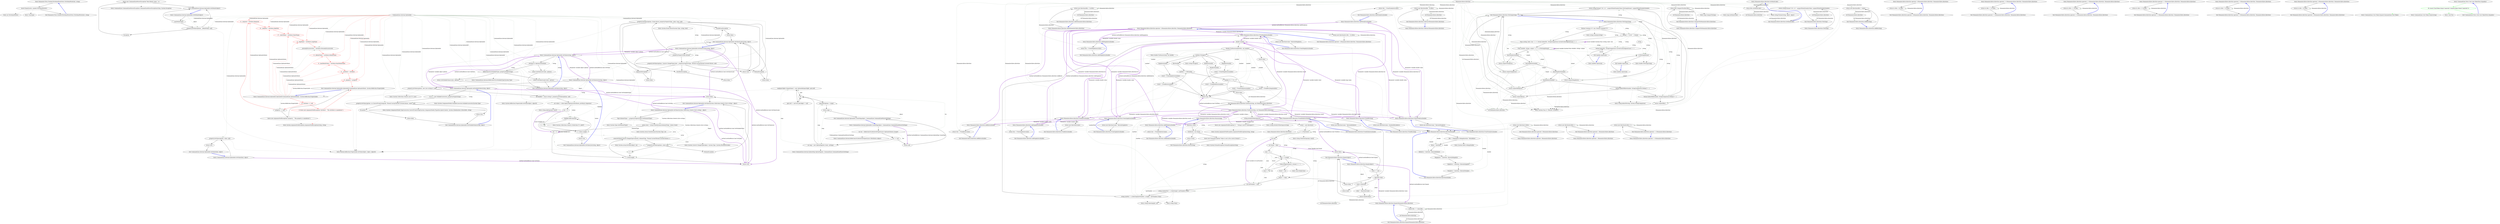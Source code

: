 digraph  {
n0 [cluster="Humanizer.Tests.NumberToOrdinalWordsTests.ToOrdinalWords(int, string)", label="Entry Humanizer.Tests.NumberToOrdinalWordsTests.ToOrdinalWords(int, string)", span="50-50"];
n1 [cluster="Humanizer.Tests.NumberToOrdinalWordsTests.ToOrdinalWords(int, string)", label="Assert.Equal(words, number.ToOrdinalWords())", span="52-52"];
n2 [cluster="Humanizer.Tests.NumberToOrdinalWordsTests.ToOrdinalWords(int, string)", label="Exit Humanizer.Tests.NumberToOrdinalWordsTests.ToOrdinalWords(int, string)", span="50-50"];
n3 [cluster="int.ToOrdinalWords()", label="Entry int.ToOrdinalWords()", span="14-14"];
n4 [cluster="Unk.Equal", label="Entry Unk.Equal", span=""];
m1_102 [cluster="CommandLine.CommandLineParserException.CommandLineParserException(string, System.Exception)", file="Sequence.cs", label="Entry CommandLine.CommandLineParserException.CommandLineParserException(string, System.Exception)", span="57-57"];
m1_94 [cluster="string.Split(params char[])", file="Sequence.cs", label="Entry string.Split(params char[])", span="0-0"];
m1_27 [cluster="CommandLine.Internal.ReflectionUtil.RetrievePropertyList<TAttribute>(object)", file="Sequence.cs", label="Entry CommandLine.Internal.ReflectionUtil.RetrievePropertyList<TAttribute>(object)", span="43-43"];
m1_16 [cluster="CommandLine.Internal.OptionInfo.CreateMap(object, CommandLine.CommandLineParserSettings)", file="Sequence.cs", label="Entry CommandLine.Internal.OptionInfo.CreateMap(object, CommandLine.CommandLineParserSettings)", span="74-74"];
m1_17 [cluster="CommandLine.Internal.OptionInfo.CreateMap(object, CommandLine.CommandLineParserSettings)", file="Sequence.cs", label="var list = ReflectionUtil.RetrievePropertyList<OptionAttribute>(target)", span="76-76"];
m1_20 [cluster="CommandLine.Internal.OptionInfo.CreateMap(object, CommandLine.CommandLineParserSettings)", file="Sequence.cs", label="var map = new OptionMap(list.Count, settings)", span="81-81"];
m1_24 [cluster="CommandLine.Internal.OptionInfo.CreateMap(object, CommandLine.CommandLineParserSettings)", file="Sequence.cs", label="map.RawOptions = target", span="89-89"];
m1_18 [cluster="CommandLine.Internal.OptionInfo.CreateMap(object, CommandLine.CommandLineParserSettings)", file="Sequence.cs", label="list == null", span="77-77"];
m1_21 [cluster="CommandLine.Internal.OptionInfo.CreateMap(object, CommandLine.CommandLineParserSettings)", file="Sequence.cs", label=list, span="82-82"];
m1_19 [cluster="CommandLine.Internal.OptionInfo.CreateMap(object, CommandLine.CommandLineParserSettings)", file="Sequence.cs", label="return null;", span="79-79"];
m1_23 [cluster="CommandLine.Internal.OptionInfo.CreateMap(object, CommandLine.CommandLineParserSettings)", file="Sequence.cs", label="map[pair.Right.UniqueName] = new OptionInfo(pair.Right, pair.Left)", span="86-86"];
m1_25 [cluster="CommandLine.Internal.OptionInfo.CreateMap(object, CommandLine.CommandLineParserSettings)", file="Sequence.cs", label="return map;", span="90-90"];
m1_22 [cluster="CommandLine.Internal.OptionInfo.CreateMap(object, CommandLine.CommandLineParserSettings)", file="Sequence.cs", label="pair.Left != null && pair.Right != null", span="84-84"];
m1_26 [cluster="CommandLine.Internal.OptionInfo.CreateMap(object, CommandLine.CommandLineParserSettings)", file="Sequence.cs", label="Exit CommandLine.Internal.OptionInfo.CreateMap(object, CommandLine.CommandLineParserSettings)", span="74-74"];
m1_39 [cluster="CommandLine.Internal.OptionInfo.SetValueScalar(string, object)", file="Sequence.cs", label="Entry CommandLine.Internal.OptionInfo.SetValueScalar(string, object)", span="126-126"];
m1_57 [cluster="CommandLine.Internal.OptionInfo.SetValueScalar(string, object)", file="Sequence.cs", label="_property.PropertyType.IsEnum", span="130-130"];
m1_58 [cluster="CommandLine.Internal.OptionInfo.SetValueScalar(string, object)", file="Sequence.cs", label="_property.SetValue(options, Enum.Parse(_property.PropertyType, value, true), null)", span="132-132"];
m1_59 [cluster="CommandLine.Internal.OptionInfo.SetValueScalar(string, object)", file="Sequence.cs", label="_property.SetValue(options, Convert.ChangeType(value, _property.PropertyType, Thread.CurrentThread.CurrentCulture), null)", span="136-136"];
m1_60 [cluster="CommandLine.Internal.OptionInfo.SetValueScalar(string, object)", file="Sequence.cs", label=InvalidCastException, span="139-139"];
m1_62 [cluster="CommandLine.Internal.OptionInfo.SetValueScalar(string, object)", file="Sequence.cs", label=FormatException, span="140-140"];
m1_64 [cluster="CommandLine.Internal.OptionInfo.SetValueScalar(string, object)", file="Sequence.cs", label=ArgumentException, span="141-141"];
m1_66 [cluster="CommandLine.Internal.OptionInfo.SetValueScalar(string, object)", file="Sequence.cs", label=OverflowException, span="142-142"];
m1_68 [cluster="CommandLine.Internal.OptionInfo.SetValueScalar(string, object)", file="Sequence.cs", label="return true;", span="143-143"];
m1_61 [cluster="CommandLine.Internal.OptionInfo.SetValueScalar(string, object)", file="Sequence.cs", label="return false;", span="139-139"];
m1_63 [cluster="CommandLine.Internal.OptionInfo.SetValueScalar(string, object)", file="Sequence.cs", label="return false;", span="140-140"];
m1_65 [cluster="CommandLine.Internal.OptionInfo.SetValueScalar(string, object)", file="Sequence.cs", label="return false;", span="141-141"];
m1_67 [cluster="CommandLine.Internal.OptionInfo.SetValueScalar(string, object)", file="Sequence.cs", label="return false;", span="142-142"];
m1_69 [cluster="CommandLine.Internal.OptionInfo.SetValueScalar(string, object)", file="Sequence.cs", label="Exit CommandLine.Internal.OptionInfo.SetValueScalar(string, object)", span="126-126"];
m1_53 [cluster="System.Array.CreateInstance(System.Type, int)", file="Sequence.cs", label="Entry System.Array.CreateInstance(System.Type, int)", span="0-0"];
m1_28 [cluster="CommandLine.Internal.OptionMap.OptionMap(int, CommandLine.CommandLineParserSettings)", file="Sequence.cs", label="Entry CommandLine.Internal.OptionMap.OptionMap(int, CommandLine.CommandLineParserSettings)", span="61-61"];
m1_56 [cluster="System.Reflection.PropertyInfo.SetValue(object, object, object[])", file="Sequence.cs", label="Entry System.Reflection.PropertyInfo.SetValue(object, object, object[])", span="0-0"];
m1_55 [cluster="System.Array.SetValue(object, int)", file="Sequence.cs", label="Entry System.Array.SetValue(object, int)", span="0-0"];
m1_54 [cluster="System.Convert.ChangeType(object, System.Type, System.IFormatProvider)", file="Sequence.cs", label="Entry System.Convert.ChangeType(object, System.Type, System.IFormatProvider)", span="0-0"];
m1_29 [cluster="CommandLine.Internal.OptionInfo.SetValue(string, object)", file="Sequence.cs", label="Entry CommandLine.Internal.OptionInfo.SetValue(string, object)", span="93-93"];
m1_30 [cluster="CommandLine.Internal.OptionInfo.SetValue(string, object)", file="Sequence.cs", label="_attribute is OptionListAttribute", span="95-95"];
m1_31 [cluster="CommandLine.Internal.OptionInfo.SetValue(string, object)", file="Sequence.cs", label="return SetValueList(value, options);", span="97-97"];
m1_33 [cluster="CommandLine.Internal.OptionInfo.SetValue(string, object)", file="Sequence.cs", label="return SetNullableValue(value, options);", span="101-101"];
m1_34 [cluster="CommandLine.Internal.OptionInfo.SetValue(string, object)", file="Sequence.cs", label="return SetValueScalar(value, options);", span="103-103"];
m1_32 [cluster="CommandLine.Internal.OptionInfo.SetValue(string, object)", file="Sequence.cs", label="ReflectionUtil.IsNullableType(_property.PropertyType)", span="99-99"];
m1_35 [cluster="CommandLine.Internal.OptionInfo.SetValue(string, object)", file="Sequence.cs", label="Exit CommandLine.Internal.OptionInfo.SetValue(string, object)", span="93-93"];
m1_38 [cluster="CommandLine.Internal.OptionInfo.SetNullableValue(string, object)", file="Sequence.cs", label="Entry CommandLine.Internal.OptionInfo.SetNullableValue(string, object)", span="146-146"];
m1_71 [cluster="CommandLine.Internal.OptionInfo.SetNullableValue(string, object)", file="Sequence.cs", label="var nc = new NullableConverter(_property.PropertyType)", span="148-148"];
m1_72 [cluster="CommandLine.Internal.OptionInfo.SetNullableValue(string, object)", file="Sequence.cs", label="_property.SetValue(options, nc.ConvertFromString(null, Thread.CurrentThread.CurrentCulture, value), null)", span="151-151"];
m1_73 [cluster="CommandLine.Internal.OptionInfo.SetNullableValue(string, object)", file="Sequence.cs", label=Exception, span="155-155"];
m1_75 [cluster="CommandLine.Internal.OptionInfo.SetNullableValue(string, object)", file="Sequence.cs", label="return true;", span="159-159"];
m1_74 [cluster="CommandLine.Internal.OptionInfo.SetNullableValue(string, object)", file="Sequence.cs", label="return false;", span="157-157"];
m1_76 [cluster="CommandLine.Internal.OptionInfo.SetNullableValue(string, object)", file="Sequence.cs", label="Exit CommandLine.Internal.OptionInfo.SetNullableValue(string, object)", span="146-146"];
m1_79 [cluster="CommandLine.Internal.OptionInfo.SetValue(bool, object)", file="Sequence.cs", label="Entry CommandLine.Internal.OptionInfo.SetValue(bool, object)", span="162-162"];
m1_80 [cluster="CommandLine.Internal.OptionInfo.SetValue(bool, object)", file="Sequence.cs", label="_property.SetValue(options, value, null)", span="164-164"];
m1_81 [cluster="CommandLine.Internal.OptionInfo.SetValue(bool, object)", file="Sequence.cs", label="return true;", span="165-165"];
m1_82 [cluster="CommandLine.Internal.OptionInfo.SetValue(bool, object)", file="Sequence.cs", label="Exit CommandLine.Internal.OptionInfo.SetValue(bool, object)", span="162-162"];
m1_95 [cluster="System.Collections.Generic.ICollection<T>.Add(T)", file="Sequence.cs", label="Entry System.Collections.Generic.ICollection<T>.Add(T)", span="0-0"];
m1_0 [cluster="CommandLine.Internal.OptionInfo.OptionInfo(CommandLine.OptionAttribute, System.Reflection.PropertyInfo)", file="Sequence.cs", label="Entry CommandLine.Internal.OptionInfo.OptionInfo(CommandLine.OptionAttribute, System.Reflection.PropertyInfo)", span="45-45"];
m1_1 [cluster="CommandLine.Internal.OptionInfo.OptionInfo(CommandLine.OptionAttribute, System.Reflection.PropertyInfo)", color=red, community=0, file="Sequence.cs", label="25: attribute == null", span="47-47"];
m1_3 [cluster="CommandLine.Internal.OptionInfo.OptionInfo(CommandLine.OptionAttribute, System.Reflection.PropertyInfo)", file="Sequence.cs", label="property == null", span="51-51"];
m1_5 [cluster="CommandLine.Internal.OptionInfo.OptionInfo(CommandLine.OptionAttribute, System.Reflection.PropertyInfo)", color=red, community=0, file="Sequence.cs", label="9: _required = attribute.Required", span="55-55"];
m1_6 [cluster="CommandLine.Internal.OptionInfo.OptionInfo(CommandLine.OptionAttribute, System.Reflection.PropertyInfo)", color=red, community=0, file="Sequence.cs", label="25: _helpText = attribute.HelpText", span="56-56"];
m1_7 [cluster="CommandLine.Internal.OptionInfo.OptionInfo(CommandLine.OptionAttribute, System.Reflection.PropertyInfo)", color=red, community=0, file="Sequence.cs", label="27: _shortName = attribute.ShortName", span="57-57"];
m1_8 [cluster="CommandLine.Internal.OptionInfo.OptionInfo(CommandLine.OptionAttribute, System.Reflection.PropertyInfo)", color=red, community=0, file="Sequence.cs", label="8: _longName = attribute.LongName", span="58-58"];
m1_9 [cluster="CommandLine.Internal.OptionInfo.OptionInfo(CommandLine.OptionAttribute, System.Reflection.PropertyInfo)", file="Sequence.cs", label="_mutuallyExclusiveSet = attribute.MutuallyExclusiveSet", span="59-59"];
m1_10 [cluster="CommandLine.Internal.OptionInfo.OptionInfo(CommandLine.OptionAttribute, System.Reflection.PropertyInfo)", color=red, community=0, file="Sequence.cs", label="8: _defaultValue = attribute.DefaultValue", span="60-60"];
m1_11 [cluster="CommandLine.Internal.OptionInfo.OptionInfo(CommandLine.OptionAttribute, System.Reflection.PropertyInfo)", color=red, community=0, file="Sequence.cs", label="9: _hasDefaultValue = attribute.HasDefaultValue", span="61-61"];
m1_12 [cluster="CommandLine.Internal.OptionInfo.OptionInfo(CommandLine.OptionAttribute, System.Reflection.PropertyInfo)", color=red, community=0, file="Sequence.cs", label="12: _attribute = attribute", span="62-62"];
m1_13 [cluster="CommandLine.Internal.OptionInfo.OptionInfo(CommandLine.OptionAttribute, System.Reflection.PropertyInfo)", color=red, community=0, file="Sequence.cs", label="9: _property = property", span="63-63"];
m1_2 [cluster="CommandLine.Internal.OptionInfo.OptionInfo(CommandLine.OptionAttribute, System.Reflection.PropertyInfo)", color=red, community=0, file="Sequence.cs", label="9: throw new ArgumentNullException(''attribute'', ''The attribute is mandatory'');", span="49-49"];
m1_4 [cluster="CommandLine.Internal.OptionInfo.OptionInfo(CommandLine.OptionAttribute, System.Reflection.PropertyInfo)", file="Sequence.cs", label="throw new ArgumentNullException(''property'', ''The property is mandatory'');", span="53-53"];
m1_14 [cluster="CommandLine.Internal.OptionInfo.OptionInfo(CommandLine.OptionAttribute, System.Reflection.PropertyInfo)", file="Sequence.cs", label="Exit CommandLine.Internal.OptionInfo.OptionInfo(CommandLine.OptionAttribute, System.Reflection.PropertyInfo)", span="45-45"];
m1_37 [cluster="CommandLine.Internal.ReflectionUtil.IsNullableType(System.Type)", file="Sequence.cs", label="Entry CommandLine.Internal.ReflectionUtil.IsNullableType(System.Type)", span="178-178"];
m1_70 [cluster="System.Enum.Parse(System.Type, string, bool)", file="Sequence.cs", label="Entry System.Enum.Parse(System.Type, string, bool)", span="0-0"];
m1_52 [cluster="System.Type.GetElementType()", file="Sequence.cs", label="Entry System.Type.GetElementType()", span="0-0"];
m1_77 [cluster="System.ComponentModel.NullableConverter.NullableConverter(System.Type)", file="Sequence.cs", label="Entry System.ComponentModel.NullableConverter.NullableConverter(System.Type)", span="0-0"];
m1_92 [cluster="System.Collections.Generic.List<T>.List()", file="Sequence.cs", label="Entry System.Collections.Generic.List<T>.List()", span="0-0"];
m1_15 [cluster="System.ArgumentNullException.ArgumentNullException(string, string)", file="Sequence.cs", label="Entry System.ArgumentNullException.ArgumentNullException(string, string)", span="0-0"];
m1_78 [cluster="System.ComponentModel.TypeConverter.ConvertFromString(System.ComponentModel.ITypeDescriptorContext, System.Globalization.CultureInfo, string)", file="Sequence.cs", label="Entry System.ComponentModel.TypeConverter.ConvertFromString(System.ComponentModel.ITypeDescriptorContext, System.Globalization.CultureInfo, string)", span="0-0"];
m1_96 [cluster="CommandLine.Internal.OptionInfo.SetDefault(object)", file="Sequence.cs", label="Entry CommandLine.Internal.OptionInfo.SetDefault(object)", span="180-180"];
m1_97 [cluster="CommandLine.Internal.OptionInfo.SetDefault(object)", file="Sequence.cs", label=_hasDefaultValue, span="182-182"];
m1_98 [cluster="CommandLine.Internal.OptionInfo.SetDefault(object)", file="Sequence.cs", label="_property.SetValue(options, _defaultValue, null)", span="186-186"];
m1_99 [cluster="CommandLine.Internal.OptionInfo.SetDefault(object)", file="Sequence.cs", label=Exception, span="188-188"];
m1_100 [cluster="CommandLine.Internal.OptionInfo.SetDefault(object)", file="Sequence.cs", label="throw new CommandLineParserException(''Bad default value.'', e);", span="190-190"];
m1_101 [cluster="CommandLine.Internal.OptionInfo.SetDefault(object)", file="Sequence.cs", label="Exit CommandLine.Internal.OptionInfo.SetDefault(object)", span="180-180"];
m1_36 [cluster="CommandLine.Internal.OptionInfo.SetValueList(string, object)", file="Sequence.cs", label="Entry CommandLine.Internal.OptionInfo.SetValueList(string, object)", span="168-168"];
m1_83 [cluster="CommandLine.Internal.OptionInfo.SetValueList(string, object)", file="Sequence.cs", label="_property.SetValue(options, new List<string>(), null)", span="170-170"];
m1_84 [cluster="CommandLine.Internal.OptionInfo.SetValueList(string, object)", file="Sequence.cs", label="var fieldRef = (IList<string>)_property.GetValue(options, null)", span="171-171"];
m1_85 [cluster="CommandLine.Internal.OptionInfo.SetValueList(string, object)", file="Sequence.cs", label="var values = value.Split(((OptionListAttribute)_attribute).Separator)", span="172-172"];
m1_88 [cluster="CommandLine.Internal.OptionInfo.SetValueList(string, object)", file="Sequence.cs", label="fieldRef.Add(values[i])", span="175-175"];
m1_86 [cluster="CommandLine.Internal.OptionInfo.SetValueList(string, object)", file="Sequence.cs", label="int i = 0", span="173-173"];
m1_87 [cluster="CommandLine.Internal.OptionInfo.SetValueList(string, object)", file="Sequence.cs", label="i < values.Length", span="173-173"];
m1_89 [cluster="CommandLine.Internal.OptionInfo.SetValueList(string, object)", file="Sequence.cs", label="i++", span="173-173"];
m1_90 [cluster="CommandLine.Internal.OptionInfo.SetValueList(string, object)", file="Sequence.cs", label="return true;", span="177-177"];
m1_91 [cluster="CommandLine.Internal.OptionInfo.SetValueList(string, object)", file="Sequence.cs", label="Exit CommandLine.Internal.OptionInfo.SetValueList(string, object)", span="168-168"];
m1_40 [cluster="CommandLine.Internal.OptionInfo.SetValue(System.Collections.Generic.IList<string>, object)", file="Sequence.cs", label="Entry CommandLine.Internal.OptionInfo.SetValue(System.Collections.Generic.IList<string>, object)", span="106-106"];
m1_41 [cluster="CommandLine.Internal.OptionInfo.SetValue(System.Collections.Generic.IList<string>, object)", file="Sequence.cs", label="Type elementType = _property.PropertyType.GetElementType()", span="108-108"];
m1_42 [cluster="CommandLine.Internal.OptionInfo.SetValue(System.Collections.Generic.IList<string>, object)", file="Sequence.cs", label="Array array = Array.CreateInstance(elementType, values.Count)", span="109-109"];
m1_45 [cluster="CommandLine.Internal.OptionInfo.SetValue(System.Collections.Generic.IList<string>, object)", file="Sequence.cs", label="array.SetValue(Convert.ChangeType(values[i], elementType, Thread.CurrentThread.CurrentCulture), i)", span="115-115"];
m1_46 [cluster="CommandLine.Internal.OptionInfo.SetValue(System.Collections.Generic.IList<string>, object)", file="Sequence.cs", label="_property.SetValue(options, array, null)", span="116-116"];
m1_43 [cluster="CommandLine.Internal.OptionInfo.SetValue(System.Collections.Generic.IList<string>, object)", file="Sequence.cs", label="int i = 0", span="111-111"];
m1_44 [cluster="CommandLine.Internal.OptionInfo.SetValue(System.Collections.Generic.IList<string>, object)", file="Sequence.cs", label="i < array.Length", span="111-111"];
m1_49 [cluster="CommandLine.Internal.OptionInfo.SetValue(System.Collections.Generic.IList<string>, object)", file="Sequence.cs", label="i++", span="111-111"];
m1_50 [cluster="CommandLine.Internal.OptionInfo.SetValue(System.Collections.Generic.IList<string>, object)", file="Sequence.cs", label="return true;", span="123-123"];
m1_47 [cluster="CommandLine.Internal.OptionInfo.SetValue(System.Collections.Generic.IList<string>, object)", file="Sequence.cs", label=FormatException, span="118-118"];
m1_48 [cluster="CommandLine.Internal.OptionInfo.SetValue(System.Collections.Generic.IList<string>, object)", file="Sequence.cs", label="return false;", span="120-120"];
m1_51 [cluster="CommandLine.Internal.OptionInfo.SetValue(System.Collections.Generic.IList<string>, object)", file="Sequence.cs", label="Exit CommandLine.Internal.OptionInfo.SetValue(System.Collections.Generic.IList<string>, object)", span="106-106"];
m1_93 [cluster="System.Reflection.PropertyInfo.GetValue(object, object[])", file="Sequence.cs", label="Entry System.Reflection.PropertyInfo.GetValue(object, object[])", span="0-0"];
m1_103 [file="Sequence.cs", label="CommandLine.Internal.OptionInfo", span=""];
m2_72 [cluster="Humanizer.Bytes.ByteSize.GetHashCode()", file="SequenceTests.cs", label="Entry Humanizer.Bytes.ByteSize.GetHashCode()", span="202-202"];
m2_73 [cluster="Humanizer.Bytes.ByteSize.GetHashCode()", file="SequenceTests.cs", label="return Bits.GetHashCode();", span="204-204"];
m2_74 [cluster="Humanizer.Bytes.ByteSize.GetHashCode()", file="SequenceTests.cs", label="Exit Humanizer.Bytes.ByteSize.GetHashCode()", span="202-202"];
m2_83 [cluster="Humanizer.Bytes.ByteSize.AddBits(long)", file="SequenceTests.cs", label="Entry Humanizer.Bytes.ByteSize.AddBits(long)", span="217-217"];
m2_84 [cluster="Humanizer.Bytes.ByteSize.AddBits(long)", file="SequenceTests.cs", label="return new ByteSize(Bits + value);", span="219-219"];
m2_85 [cluster="Humanizer.Bytes.ByteSize.AddBits(long)", file="SequenceTests.cs", label="Exit Humanizer.Bytes.ByteSize.AddBits(long)", span="217-217"];
m2_98 [cluster="Humanizer.Bytes.ByteSize.AddTerabytes(double)", file="SequenceTests.cs", label="Entry Humanizer.Bytes.ByteSize.AddTerabytes(double)", span="242-242"];
m2_99 [cluster="Humanizer.Bytes.ByteSize.AddTerabytes(double)", file="SequenceTests.cs", label="return this + FromTerabytes(value);", span="244-244"];
m2_100 [cluster="Humanizer.Bytes.ByteSize.AddTerabytes(double)", file="SequenceTests.cs", label="Exit Humanizer.Bytes.ByteSize.AddTerabytes(double)", span="242-242"];
m2_89 [cluster="Humanizer.Bytes.ByteSize.AddKilobytes(double)", file="SequenceTests.cs", label="Entry Humanizer.Bytes.ByteSize.AddKilobytes(double)", span="227-227"];
m2_90 [cluster="Humanizer.Bytes.ByteSize.AddKilobytes(double)", file="SequenceTests.cs", label="return this + FromKilobytes(value);", span="229-229"];
m2_91 [cluster="Humanizer.Bytes.ByteSize.AddKilobytes(double)", file="SequenceTests.cs", label="Exit Humanizer.Bytes.ByteSize.AddKilobytes(double)", span="227-227"];
m2_173 [cluster="Humanizer.Bytes.ByteSize.ByteSize()", file="SequenceTests.cs", label="Entry Humanizer.Bytes.ByteSize.ByteSize()", span="30-30"];
m2_122 [cluster="Humanizer.Bytes.ByteSize.operator <(Humanizer.Bytes.ByteSize, Humanizer.Bytes.ByteSize)", file="SequenceTests.cs", label="Entry Humanizer.Bytes.ByteSize.operator <(Humanizer.Bytes.ByteSize, Humanizer.Bytes.ByteSize)", span="282-282"];
m2_123 [cluster="Humanizer.Bytes.ByteSize.operator <(Humanizer.Bytes.ByteSize, Humanizer.Bytes.ByteSize)", file="SequenceTests.cs", label="return b1.Bits < b2.Bits;", span="284-284"];
m2_124 [cluster="Humanizer.Bytes.ByteSize.operator <(Humanizer.Bytes.ByteSize, Humanizer.Bytes.ByteSize)", file="SequenceTests.cs", label="Exit Humanizer.Bytes.ByteSize.operator <(Humanizer.Bytes.ByteSize, Humanizer.Bytes.ByteSize)", span="282-282"];
m2_51 [cluster="System.Func<T, TResult>.Invoke(T)", file="SequenceTests.cs", label="Entry System.Func<T, TResult>.Invoke(T)", span="0-0"];
m2_174 [cluster="string.TrimStart(params char[])", file="SequenceTests.cs", label="Entry string.TrimStart(params char[])", span="0-0"];
m2_178 [cluster="double.TryParse(string, out double)", file="SequenceTests.cs", label="Entry double.TryParse(string, out double)", span="0-0"];
m2_176 [cluster="string.Substring(int, int)", file="SequenceTests.cs", label="Entry string.Substring(int, int)", span="0-0"];
m2_116 [cluster="Humanizer.Bytes.ByteSize.operator ==(Humanizer.Bytes.ByteSize, Humanizer.Bytes.ByteSize)", file="SequenceTests.cs", label="Entry Humanizer.Bytes.ByteSize.operator ==(Humanizer.Bytes.ByteSize, Humanizer.Bytes.ByteSize)", span="272-272"];
m2_117 [cluster="Humanizer.Bytes.ByteSize.operator ==(Humanizer.Bytes.ByteSize, Humanizer.Bytes.ByteSize)", file="SequenceTests.cs", label="return b1.Bits == b2.Bits;", span="274-274"];
m2_118 [cluster="Humanizer.Bytes.ByteSize.operator ==(Humanizer.Bytes.ByteSize, Humanizer.Bytes.ByteSize)", file="SequenceTests.cs", label="Exit Humanizer.Bytes.ByteSize.operator ==(Humanizer.Bytes.ByteSize, Humanizer.Bytes.ByteSize)", span="272-272"];
m2_79 [cluster="long.CompareTo(long)", file="SequenceTests.cs", label="Entry long.CompareTo(long)", span="0-0"];
m2_131 [cluster="Humanizer.Bytes.ByteSize.operator >=(Humanizer.Bytes.ByteSize, Humanizer.Bytes.ByteSize)", file="SequenceTests.cs", label="Entry Humanizer.Bytes.ByteSize.operator >=(Humanizer.Bytes.ByteSize, Humanizer.Bytes.ByteSize)", span="297-297"];
m2_132 [cluster="Humanizer.Bytes.ByteSize.operator >=(Humanizer.Bytes.ByteSize, Humanizer.Bytes.ByteSize)", file="SequenceTests.cs", label="return b1.Bits >= b2.Bits;", span="299-299"];
m2_133 [cluster="Humanizer.Bytes.ByteSize.operator >=(Humanizer.Bytes.ByteSize, Humanizer.Bytes.ByteSize)", file="SequenceTests.cs", label="Exit Humanizer.Bytes.ByteSize.operator >=(Humanizer.Bytes.ByteSize, Humanizer.Bytes.ByteSize)", span="297-297"];
m2_8 [cluster="System.Math.Ceiling(double)", file="SequenceTests.cs", label="Entry System.Math.Ceiling(double)", span="0-0"];
m2_50 [cluster="string.Contains(string)", file="SequenceTests.cs", label="Entry string.Contains(string)", span="0-0"];
m2_57 [cluster="lambda expression", file="SequenceTests.cs", label="Entry lambda expression", span="162-162"];
m2_55 [cluster="lambda expression", file="SequenceTests.cs", label="format.IndexOf(s, StringComparison.CurrentCultureIgnoreCase) != -1", span="161-161"];
m2_58 [cluster="lambda expression", file="SequenceTests.cs", label="n.ToString(format)", span="162-162"];
m2_54 [cluster="lambda expression", file="SequenceTests.cs", label="Entry lambda expression", span="161-161"];
m2_56 [cluster="lambda expression", file="SequenceTests.cs", label="Exit lambda expression", span="161-161"];
m2_59 [cluster="lambda expression", file="SequenceTests.cs", label="Exit lambda expression", span="162-162"];
m2_75 [cluster="long.GetHashCode()", file="SequenceTests.cs", label="Entry long.GetHashCode()", span="0-0"];
m2_80 [cluster="Humanizer.Bytes.ByteSize.Add(Humanizer.Bytes.ByteSize)", file="SequenceTests.cs", label="Entry Humanizer.Bytes.ByteSize.Add(Humanizer.Bytes.ByteSize)", span="212-212"];
m2_81 [cluster="Humanizer.Bytes.ByteSize.Add(Humanizer.Bytes.ByteSize)", file="SequenceTests.cs", label="return new ByteSize(Bits + bs.Bits);", span="214-214"];
m2_82 [cluster="Humanizer.Bytes.ByteSize.Add(Humanizer.Bytes.ByteSize)", file="SequenceTests.cs", label="Exit Humanizer.Bytes.ByteSize.Add(Humanizer.Bytes.ByteSize)", span="212-212"];
m2_60 [cluster="Humanizer.Bytes.ByteSize.Equals(object)", file="SequenceTests.cs", label="Entry Humanizer.Bytes.ByteSize.Equals(object)", span="183-183"];
m2_61 [cluster="Humanizer.Bytes.ByteSize.Equals(object)", file="SequenceTests.cs", label="value == null", span="185-185"];
m2_64 [cluster="Humanizer.Bytes.ByteSize.Equals(object)", file="SequenceTests.cs", label="value is ByteSize", span="189-189"];
m2_65 [cluster="Humanizer.Bytes.ByteSize.Equals(object)", file="SequenceTests.cs", label="other = (ByteSize)value", span="190-190"];
m2_62 [cluster="Humanizer.Bytes.ByteSize.Equals(object)", file="SequenceTests.cs", label="return false;", span="186-186"];
m2_63 [cluster="Humanizer.Bytes.ByteSize.Equals(object)", file="SequenceTests.cs", label="ByteSize other", span="188-188"];
m2_67 [cluster="Humanizer.Bytes.ByteSize.Equals(object)", file="SequenceTests.cs", label="return Equals(other);", span="194-194"];
m2_66 [cluster="Humanizer.Bytes.ByteSize.Equals(object)", file="SequenceTests.cs", label="return false;", span="192-192"];
m2_68 [cluster="Humanizer.Bytes.ByteSize.Equals(object)", file="SequenceTests.cs", label="Exit Humanizer.Bytes.ByteSize.Equals(object)", span="183-183"];
m2_30 [cluster="string.Format(string, object, object)", file="SequenceTests.cs", label="Entry string.Format(string, object, object)", span="0-0"];
m2_110 [cluster="Humanizer.Bytes.ByteSize.operator -(Humanizer.Bytes.ByteSize)", file="SequenceTests.cs", label="Entry Humanizer.Bytes.ByteSize.operator -(Humanizer.Bytes.ByteSize)", span="262-262"];
m2_111 [cluster="Humanizer.Bytes.ByteSize.operator -(Humanizer.Bytes.ByteSize)", file="SequenceTests.cs", label="return new ByteSize(-b.Bits);", span="264-264"];
m2_112 [cluster="Humanizer.Bytes.ByteSize.operator -(Humanizer.Bytes.ByteSize)", file="SequenceTests.cs", label="Exit Humanizer.Bytes.ByteSize.operator -(Humanizer.Bytes.ByteSize)", span="262-262"];
m2_18 [cluster="Humanizer.Bytes.ByteSize.FromMegabytes(double)", file="SequenceTests.cs", label="Entry Humanizer.Bytes.ByteSize.FromMegabytes(double)", span="130-130"];
m2_19 [cluster="Humanizer.Bytes.ByteSize.FromMegabytes(double)", file="SequenceTests.cs", label="return new ByteSize(value * BytesInMegabyte);", span="132-132"];
m2_20 [cluster="Humanizer.Bytes.ByteSize.FromMegabytes(double)", file="SequenceTests.cs", label="Exit Humanizer.Bytes.ByteSize.FromMegabytes(double)", span="130-130"];
m2_125 [cluster="Humanizer.Bytes.ByteSize.operator <=(Humanizer.Bytes.ByteSize, Humanizer.Bytes.ByteSize)", file="SequenceTests.cs", label="Entry Humanizer.Bytes.ByteSize.operator <=(Humanizer.Bytes.ByteSize, Humanizer.Bytes.ByteSize)", span="287-287"];
m2_126 [cluster="Humanizer.Bytes.ByteSize.operator <=(Humanizer.Bytes.ByteSize, Humanizer.Bytes.ByteSize)", file="SequenceTests.cs", label="return b1.Bits <= b2.Bits;", span="289-289"];
m2_127 [cluster="Humanizer.Bytes.ByteSize.operator <=(Humanizer.Bytes.ByteSize, Humanizer.Bytes.ByteSize)", file="SequenceTests.cs", label="Exit Humanizer.Bytes.ByteSize.operator <=(Humanizer.Bytes.ByteSize, Humanizer.Bytes.ByteSize)", span="287-287"];
m2_69 [cluster="Humanizer.Bytes.ByteSize.Equals(Humanizer.Bytes.ByteSize)", file="SequenceTests.cs", label="Entry Humanizer.Bytes.ByteSize.Equals(Humanizer.Bytes.ByteSize)", span="197-197"];
m2_70 [cluster="Humanizer.Bytes.ByteSize.Equals(Humanizer.Bytes.ByteSize)", file="SequenceTests.cs", label="return Bits == value.Bits;", span="199-199"];
m2_71 [cluster="Humanizer.Bytes.ByteSize.Equals(Humanizer.Bytes.ByteSize)", file="SequenceTests.cs", label="Exit Humanizer.Bytes.ByteSize.Equals(Humanizer.Bytes.ByteSize)", span="197-197"];
m2_104 [cluster="Humanizer.Bytes.ByteSize.operator +(Humanizer.Bytes.ByteSize, Humanizer.Bytes.ByteSize)", file="SequenceTests.cs", label="Entry Humanizer.Bytes.ByteSize.operator +(Humanizer.Bytes.ByteSize, Humanizer.Bytes.ByteSize)", span="252-252"];
m2_105 [cluster="Humanizer.Bytes.ByteSize.operator +(Humanizer.Bytes.ByteSize, Humanizer.Bytes.ByteSize)", file="SequenceTests.cs", label="return new ByteSize(b1.Bits + b2.Bits);", span="254-254"];
m2_106 [cluster="Humanizer.Bytes.ByteSize.operator +(Humanizer.Bytes.ByteSize, Humanizer.Bytes.ByteSize)", file="SequenceTests.cs", label="Exit Humanizer.Bytes.ByteSize.operator +(Humanizer.Bytes.ByteSize, Humanizer.Bytes.ByteSize)", span="252-252"];
m2_119 [cluster="Humanizer.Bytes.ByteSize.operator !=(Humanizer.Bytes.ByteSize, Humanizer.Bytes.ByteSize)", file="SequenceTests.cs", label="Entry Humanizer.Bytes.ByteSize.operator !=(Humanizer.Bytes.ByteSize, Humanizer.Bytes.ByteSize)", span="277-277"];
m2_120 [cluster="Humanizer.Bytes.ByteSize.operator !=(Humanizer.Bytes.ByteSize, Humanizer.Bytes.ByteSize)", file="SequenceTests.cs", label="return b1.Bits != b2.Bits;", span="279-279"];
m2_121 [cluster="Humanizer.Bytes.ByteSize.operator !=(Humanizer.Bytes.ByteSize, Humanizer.Bytes.ByteSize)", file="SequenceTests.cs", label="Exit Humanizer.Bytes.ByteSize.operator !=(Humanizer.Bytes.ByteSize, Humanizer.Bytes.ByteSize)", span="277-277"];
m2_15 [cluster="Humanizer.Bytes.ByteSize.FromKilobytes(double)", file="SequenceTests.cs", label="Entry Humanizer.Bytes.ByteSize.FromKilobytes(double)", span="125-125"];
m2_16 [cluster="Humanizer.Bytes.ByteSize.FromKilobytes(double)", file="SequenceTests.cs", label="return new ByteSize(value * BytesInKilobyte);", span="127-127"];
m2_17 [cluster="Humanizer.Bytes.ByteSize.FromKilobytes(double)", file="SequenceTests.cs", label="Exit Humanizer.Bytes.ByteSize.FromKilobytes(double)", span="125-125"];
m2_186 [cluster="System.FormatException.FormatException(string)", file="SequenceTests.cs", label="Entry System.FormatException.FormatException(string)", span="0-0"];
m2_180 [cluster="Humanizer.Bytes.ByteSize.Parse(string)", file="SequenceTests.cs", label="Entry Humanizer.Bytes.ByteSize.Parse(string)", span="376-376"];
m2_181 [cluster="Humanizer.Bytes.ByteSize.Parse(string)", file="SequenceTests.cs", label="ByteSize result", span="378-378"];
m2_182 [cluster="Humanizer.Bytes.ByteSize.Parse(string)", file="SequenceTests.cs", label="TryParse(s, out result)", span="380-380"];
m2_183 [cluster="Humanizer.Bytes.ByteSize.Parse(string)", file="SequenceTests.cs", label="return result;", span="381-381"];
m2_184 [cluster="Humanizer.Bytes.ByteSize.Parse(string)", file="SequenceTests.cs", label="throw new FormatException(''Value is not in the correct format'');", span="383-383"];
m2_185 [cluster="Humanizer.Bytes.ByteSize.Parse(string)", file="SequenceTests.cs", label="Exit Humanizer.Bytes.ByteSize.Parse(string)", span="376-376"];
m2_101 [cluster="Humanizer.Bytes.ByteSize.Subtract(Humanizer.Bytes.ByteSize)", file="SequenceTests.cs", label="Entry Humanizer.Bytes.ByteSize.Subtract(Humanizer.Bytes.ByteSize)", span="247-247"];
m2_102 [cluster="Humanizer.Bytes.ByteSize.Subtract(Humanizer.Bytes.ByteSize)", file="SequenceTests.cs", label="return new ByteSize(Bits - bs.Bits);", span="249-249"];
m2_103 [cluster="Humanizer.Bytes.ByteSize.Subtract(Humanizer.Bytes.ByteSize)", file="SequenceTests.cs", label="Exit Humanizer.Bytes.ByteSize.Subtract(Humanizer.Bytes.ByteSize)", span="247-247"];
m2_128 [cluster="Humanizer.Bytes.ByteSize.operator >(Humanizer.Bytes.ByteSize, Humanizer.Bytes.ByteSize)", file="SequenceTests.cs", label="Entry Humanizer.Bytes.ByteSize.operator >(Humanizer.Bytes.ByteSize, Humanizer.Bytes.ByteSize)", span="292-292"];
m2_129 [cluster="Humanizer.Bytes.ByteSize.operator >(Humanizer.Bytes.ByteSize, Humanizer.Bytes.ByteSize)", file="SequenceTests.cs", label="return b1.Bits > b2.Bits;", span="294-294"];
m2_130 [cluster="Humanizer.Bytes.ByteSize.operator >(Humanizer.Bytes.ByteSize, Humanizer.Bytes.ByteSize)", file="SequenceTests.cs", label="Exit Humanizer.Bytes.ByteSize.operator >(Humanizer.Bytes.ByteSize, Humanizer.Bytes.ByteSize)", span="292-292"];
m2_113 [cluster="Humanizer.Bytes.ByteSize.operator --(Humanizer.Bytes.ByteSize)", file="SequenceTests.cs", label="Entry Humanizer.Bytes.ByteSize.operator --(Humanizer.Bytes.ByteSize)", span="267-267"];
m2_114 [cluster="Humanizer.Bytes.ByteSize.operator --(Humanizer.Bytes.ByteSize)", file="SequenceTests.cs", label="return new ByteSize(b.Bits--);", span="269-269"];
m2_115 [cluster="Humanizer.Bytes.ByteSize.operator --(Humanizer.Bytes.ByteSize)", file="SequenceTests.cs", label="Exit Humanizer.Bytes.ByteSize.operator --(Humanizer.Bytes.ByteSize)", span="267-267"];
m2_134 [cluster="Humanizer.Bytes.ByteSize.TryParse(string, out Humanizer.Bytes.ByteSize)", file="SequenceTests.cs", label="Entry Humanizer.Bytes.ByteSize.TryParse(string, out Humanizer.Bytes.ByteSize)", span="302-302"];
m2_135 [cluster="Humanizer.Bytes.ByteSize.TryParse(string, out Humanizer.Bytes.ByteSize)", file="SequenceTests.cs", label="string.IsNullOrWhiteSpace(s)", span="305-305"];
m2_138 [cluster="Humanizer.Bytes.ByteSize.TryParse(string, out Humanizer.Bytes.ByteSize)", file="SequenceTests.cs", label="s = s.TrimStart()", span="312-312"];
m2_136 [cluster="Humanizer.Bytes.ByteSize.TryParse(string, out Humanizer.Bytes.ByteSize)", file="SequenceTests.cs", label="throw new ArgumentNullException(''s'', ''String is null or whitespace'');", span="306-306"];
m2_137 [cluster="Humanizer.Bytes.ByteSize.TryParse(string, out Humanizer.Bytes.ByteSize)", file="SequenceTests.cs", label="result = new ByteSize()", span="309-309"];
m2_139 [cluster="Humanizer.Bytes.ByteSize.TryParse(string, out Humanizer.Bytes.ByteSize)", file="SequenceTests.cs", label="int num", span="314-314"];
m2_142 [cluster="Humanizer.Bytes.ByteSize.TryParse(string, out Humanizer.Bytes.ByteSize)", file="SequenceTests.cs", label="num < s.Length", span="318-318"];
m2_143 [cluster="Humanizer.Bytes.ByteSize.TryParse(string, out Humanizer.Bytes.ByteSize)", file="SequenceTests.cs", label="!(char.IsDigit(s[num]) || s[num] == '.')", span="319-319"];
m2_149 [cluster="Humanizer.Bytes.ByteSize.TryParse(string, out Humanizer.Bytes.ByteSize)", file="SequenceTests.cs", label="string numberPart = s.Substring(0, lastNumber).Trim()", span="331-331"];
m2_150 [cluster="Humanizer.Bytes.ByteSize.TryParse(string, out Humanizer.Bytes.ByteSize)", file="SequenceTests.cs", label="string sizePart = s.Substring(lastNumber, s.Length - lastNumber).Trim()", span="332-332"];
m2_140 [cluster="Humanizer.Bytes.ByteSize.TryParse(string, out Humanizer.Bytes.ByteSize)", file="SequenceTests.cs", label="var found = false", span="315-315"];
m2_141 [cluster="Humanizer.Bytes.ByteSize.TryParse(string, out Humanizer.Bytes.ByteSize)", file="SequenceTests.cs", label="num = 0", span="318-318"];
m2_146 [cluster="Humanizer.Bytes.ByteSize.TryParse(string, out Humanizer.Bytes.ByteSize)", file="SequenceTests.cs", label="found == false", span="325-325"];
m2_145 [cluster="Humanizer.Bytes.ByteSize.TryParse(string, out Humanizer.Bytes.ByteSize)", file="SequenceTests.cs", label="num++", span="318-318"];
m2_148 [cluster="Humanizer.Bytes.ByteSize.TryParse(string, out Humanizer.Bytes.ByteSize)", file="SequenceTests.cs", label="int lastNumber = num", span="328-328"];
m2_144 [cluster="Humanizer.Bytes.ByteSize.TryParse(string, out Humanizer.Bytes.ByteSize)", file="SequenceTests.cs", label="found = true", span="321-321"];
m2_147 [cluster="Humanizer.Bytes.ByteSize.TryParse(string, out Humanizer.Bytes.ByteSize)", file="SequenceTests.cs", label="return false;", span="326-326"];
m2_152 [cluster="Humanizer.Bytes.ByteSize.TryParse(string, out Humanizer.Bytes.ByteSize)", file="SequenceTests.cs", label="!double.TryParse(numberPart, out number)", span="336-336"];
m2_151 [cluster="Humanizer.Bytes.ByteSize.TryParse(string, out Humanizer.Bytes.ByteSize)", file="SequenceTests.cs", label="double number", span="335-335"];
m2_154 [cluster="Humanizer.Bytes.ByteSize.TryParse(string, out Humanizer.Bytes.ByteSize)", file="SequenceTests.cs", label="sizePart.ToUpper()", span="340-340"];
m2_156 [cluster="Humanizer.Bytes.ByteSize.TryParse(string, out Humanizer.Bytes.ByteSize)", file="SequenceTests.cs", label="sizePart == BitSymbol", span="343-343"];
m2_153 [cluster="Humanizer.Bytes.ByteSize.TryParse(string, out Humanizer.Bytes.ByteSize)", file="SequenceTests.cs", label="return false;", span="337-337"];
m2_157 [cluster="Humanizer.Bytes.ByteSize.TryParse(string, out Humanizer.Bytes.ByteSize)", file="SequenceTests.cs", label="number % 1 != 0", span="345-345"];
m2_159 [cluster="Humanizer.Bytes.ByteSize.TryParse(string, out Humanizer.Bytes.ByteSize)", file="SequenceTests.cs", label="result = FromBits((long)number)", span="348-348"];
m2_160 [cluster="Humanizer.Bytes.ByteSize.TryParse(string, out Humanizer.Bytes.ByteSize)", file="SequenceTests.cs", label="result = FromBytes(number)", span="352-352"];
m2_162 [cluster="Humanizer.Bytes.ByteSize.TryParse(string, out Humanizer.Bytes.ByteSize)", file="SequenceTests.cs", label="result = FromKilobytes(number)", span="357-357"];
m2_164 [cluster="Humanizer.Bytes.ByteSize.TryParse(string, out Humanizer.Bytes.ByteSize)", file="SequenceTests.cs", label="result = FromMegabytes(number)", span="361-361"];
m2_166 [cluster="Humanizer.Bytes.ByteSize.TryParse(string, out Humanizer.Bytes.ByteSize)", file="SequenceTests.cs", label="result = FromGigabytes(number)", span="365-365"];
m2_168 [cluster="Humanizer.Bytes.ByteSize.TryParse(string, out Humanizer.Bytes.ByteSize)", file="SequenceTests.cs", label="result = FromTerabytes(number)", span="369-369"];
m2_155 [cluster="Humanizer.Bytes.ByteSize.TryParse(string, out Humanizer.Bytes.ByteSize)", file="SequenceTests.cs", label=ByteSymbol, span="342-342"];
m2_161 [cluster="Humanizer.Bytes.ByteSize.TryParse(string, out Humanizer.Bytes.ByteSize)", file="SequenceTests.cs", label=KilobyteSymbol, span="356-356"];
m2_163 [cluster="Humanizer.Bytes.ByteSize.TryParse(string, out Humanizer.Bytes.ByteSize)", file="SequenceTests.cs", label=MegabyteSymbol, span="360-360"];
m2_165 [cluster="Humanizer.Bytes.ByteSize.TryParse(string, out Humanizer.Bytes.ByteSize)", file="SequenceTests.cs", label=GigabyteSymbol, span="364-364"];
m2_167 [cluster="Humanizer.Bytes.ByteSize.TryParse(string, out Humanizer.Bytes.ByteSize)", file="SequenceTests.cs", label=TerabyteSymbol, span="368-368"];
m2_158 [cluster="Humanizer.Bytes.ByteSize.TryParse(string, out Humanizer.Bytes.ByteSize)", file="SequenceTests.cs", label="return false;", span="346-346"];
m2_169 [cluster="Humanizer.Bytes.ByteSize.TryParse(string, out Humanizer.Bytes.ByteSize)", file="SequenceTests.cs", label="return true;", span="373-373"];
m2_170 [cluster="Humanizer.Bytes.ByteSize.TryParse(string, out Humanizer.Bytes.ByteSize)", file="SequenceTests.cs", label="Exit Humanizer.Bytes.ByteSize.TryParse(string, out Humanizer.Bytes.ByteSize)", span="302-302"];
m2_0 [cluster="Humanizer.Bytes.ByteSize.ByteSize(double)", file="SequenceTests.cs", label="Entry Humanizer.Bytes.ByteSize.ByteSize(double)", span="102-102"];
m2_1 [cluster="Humanizer.Bytes.ByteSize.ByteSize(double)", file="SequenceTests.cs", label="Bits = (long)Math.Ceiling(byteSize * BitsInByte)", span="106-106"];
m2_2 [cluster="Humanizer.Bytes.ByteSize.ByteSize(double)", file="SequenceTests.cs", label="Bytes = byteSize", span="108-108"];
m2_3 [cluster="Humanizer.Bytes.ByteSize.ByteSize(double)", file="SequenceTests.cs", label="Kilobytes = byteSize / BytesInKilobyte", span="109-109"];
m2_4 [cluster="Humanizer.Bytes.ByteSize.ByteSize(double)", file="SequenceTests.cs", label="Megabytes = byteSize / BytesInMegabyte", span="110-110"];
m2_5 [cluster="Humanizer.Bytes.ByteSize.ByteSize(double)", file="SequenceTests.cs", label="Gigabytes = byteSize / BytesInGigabyte", span="111-111"];
m2_6 [cluster="Humanizer.Bytes.ByteSize.ByteSize(double)", file="SequenceTests.cs", label="Terabytes = byteSize / BytesInTerabyte", span="112-112"];
m2_7 [cluster="Humanizer.Bytes.ByteSize.ByteSize(double)", file="SequenceTests.cs", label="Exit Humanizer.Bytes.ByteSize.ByteSize(double)", span="102-102"];
m2_175 [cluster="char.IsDigit(char)", file="SequenceTests.cs", label="Entry char.IsDigit(char)", span="0-0"];
m2_171 [cluster="string.IsNullOrWhiteSpace(string)", file="SequenceTests.cs", label="Entry string.IsNullOrWhiteSpace(string)", span="0-0"];
m2_172 [cluster="System.ArgumentNullException.ArgumentNullException(string, string)", file="SequenceTests.cs", label="Entry System.ArgumentNullException.ArgumentNullException(string, string)", span="0-0"];
m2_21 [cluster="Humanizer.Bytes.ByteSize.FromGigabytes(double)", file="SequenceTests.cs", label="Entry Humanizer.Bytes.ByteSize.FromGigabytes(double)", span="135-135"];
m2_22 [cluster="Humanizer.Bytes.ByteSize.FromGigabytes(double)", file="SequenceTests.cs", label="return new ByteSize(value * BytesInGigabyte);", span="137-137"];
m2_23 [cluster="Humanizer.Bytes.ByteSize.FromGigabytes(double)", file="SequenceTests.cs", label="Exit Humanizer.Bytes.ByteSize.FromGigabytes(double)", span="135-135"];
m2_31 [cluster="Humanizer.Bytes.ByteSize.ToString(string)", file="SequenceTests.cs", label="Entry Humanizer.Bytes.ByteSize.ToString(string)", span="156-156"];
m2_32 [cluster="Humanizer.Bytes.ByteSize.ToString(string)", file="SequenceTests.cs", label="!format.Contains(''#'') && !format.Contains(''0'')", span="158-158"];
m2_33 [cluster="Humanizer.Bytes.ByteSize.ToString(string)", file="SequenceTests.cs", label="format = ''#.## '' + format", span="159-159"];
m2_34 [cluster="Humanizer.Bytes.ByteSize.ToString(string)", file="SequenceTests.cs", label="Func<string, bool> has = s => format.IndexOf(s, StringComparison.CurrentCultureIgnoreCase) != -1", span="161-161"];
m2_35 [cluster="Humanizer.Bytes.ByteSize.ToString(string)", file="SequenceTests.cs", label="Func<double, string> output = n => n.ToString(format)", span="162-162"];
m2_44 [cluster="Humanizer.Bytes.ByteSize.ToString(string)", file="SequenceTests.cs", label="format.IndexOf(ByteSymbol, StringComparison.Ordinal) != -1", span="174-174"];
m2_46 [cluster="Humanizer.Bytes.ByteSize.ToString(string)", file="SequenceTests.cs", label="format.IndexOf(BitSymbol, StringComparison.Ordinal) != -1", span="177-177"];
m2_48 [cluster="Humanizer.Bytes.ByteSize.ToString(string)", file="SequenceTests.cs", label="return string.Format(''{0} {1}'', LargestWholeNumberValue.ToString(format), LargestWholeNumberSymbol);", span="180-180"];
m2_36 [cluster="Humanizer.Bytes.ByteSize.ToString(string)", file="SequenceTests.cs", label="has(TerabyteSymbol)", span="164-164"];
m2_38 [cluster="Humanizer.Bytes.ByteSize.ToString(string)", file="SequenceTests.cs", label="has(GigabyteSymbol)", span="166-166"];
m2_40 [cluster="Humanizer.Bytes.ByteSize.ToString(string)", file="SequenceTests.cs", label="has(MegabyteSymbol)", span="168-168"];
m2_42 [cluster="Humanizer.Bytes.ByteSize.ToString(string)", file="SequenceTests.cs", label="has(KilobyteSymbol)", span="170-170"];
m2_37 [cluster="Humanizer.Bytes.ByteSize.ToString(string)", file="SequenceTests.cs", label="return output(Terabytes);", span="165-165"];
m2_39 [cluster="Humanizer.Bytes.ByteSize.ToString(string)", file="SequenceTests.cs", label="return output(Gigabytes);", span="167-167"];
m2_41 [cluster="Humanizer.Bytes.ByteSize.ToString(string)", file="SequenceTests.cs", label="return output(Megabytes);", span="169-169"];
m2_43 [cluster="Humanizer.Bytes.ByteSize.ToString(string)", file="SequenceTests.cs", label="return output(Kilobytes);", span="171-171"];
m2_45 [cluster="Humanizer.Bytes.ByteSize.ToString(string)", file="SequenceTests.cs", label="return output(Bytes);", span="175-175"];
m2_47 [cluster="Humanizer.Bytes.ByteSize.ToString(string)", file="SequenceTests.cs", label="return output(Bits);", span="178-178"];
m2_49 [cluster="Humanizer.Bytes.ByteSize.ToString(string)", file="SequenceTests.cs", label="Exit Humanizer.Bytes.ByteSize.ToString(string)", span="156-156"];
m2_9 [cluster="Humanizer.Bytes.ByteSize.FromBits(long)", file="SequenceTests.cs", label="Entry Humanizer.Bytes.ByteSize.FromBits(long)", span="115-115"];
m2_10 [cluster="Humanizer.Bytes.ByteSize.FromBits(long)", file="SequenceTests.cs", label="return new ByteSize(value / (double)BitsInByte);", span="117-117"];
m2_11 [cluster="Humanizer.Bytes.ByteSize.FromBits(long)", file="SequenceTests.cs", label="Exit Humanizer.Bytes.ByteSize.FromBits(long)", span="115-115"];
m2_24 [cluster="Humanizer.Bytes.ByteSize.FromTerabytes(double)", file="SequenceTests.cs", label="Entry Humanizer.Bytes.ByteSize.FromTerabytes(double)", span="140-140"];
m2_25 [cluster="Humanizer.Bytes.ByteSize.FromTerabytes(double)", file="SequenceTests.cs", label="return new ByteSize(value * BytesInTerabyte);", span="142-142"];
m2_26 [cluster="Humanizer.Bytes.ByteSize.FromTerabytes(double)", file="SequenceTests.cs", label="Exit Humanizer.Bytes.ByteSize.FromTerabytes(double)", span="140-140"];
m2_53 [cluster="double.ToString(string)", file="SequenceTests.cs", label="Entry double.ToString(string)", span="0-0"];
m2_177 [cluster="string.Trim()", file="SequenceTests.cs", label="Entry string.Trim()", span="0-0"];
m2_92 [cluster="Humanizer.Bytes.ByteSize.AddMegabytes(double)", file="SequenceTests.cs", label="Entry Humanizer.Bytes.ByteSize.AddMegabytes(double)", span="232-232"];
m2_93 [cluster="Humanizer.Bytes.ByteSize.AddMegabytes(double)", file="SequenceTests.cs", label="return this + FromMegabytes(value);", span="234-234"];
m2_94 [cluster="Humanizer.Bytes.ByteSize.AddMegabytes(double)", file="SequenceTests.cs", label="Exit Humanizer.Bytes.ByteSize.AddMegabytes(double)", span="232-232"];
m2_76 [cluster="Humanizer.Bytes.ByteSize.CompareTo(Humanizer.Bytes.ByteSize)", file="SequenceTests.cs", label="Entry Humanizer.Bytes.ByteSize.CompareTo(Humanizer.Bytes.ByteSize)", span="207-207"];
m2_77 [cluster="Humanizer.Bytes.ByteSize.CompareTo(Humanizer.Bytes.ByteSize)", file="SequenceTests.cs", label="return Bits.CompareTo(other.Bits);", span="209-209"];
m2_78 [cluster="Humanizer.Bytes.ByteSize.CompareTo(Humanizer.Bytes.ByteSize)", file="SequenceTests.cs", label="Exit Humanizer.Bytes.ByteSize.CompareTo(Humanizer.Bytes.ByteSize)", span="207-207"];
m2_95 [cluster="Humanizer.Bytes.ByteSize.AddGigabytes(double)", file="SequenceTests.cs", label="Entry Humanizer.Bytes.ByteSize.AddGigabytes(double)", span="237-237"];
m2_96 [cluster="Humanizer.Bytes.ByteSize.AddGigabytes(double)", file="SequenceTests.cs", label="return this + FromGigabytes(value);", span="239-239"];
m2_97 [cluster="Humanizer.Bytes.ByteSize.AddGigabytes(double)", file="SequenceTests.cs", label="Exit Humanizer.Bytes.ByteSize.AddGigabytes(double)", span="237-237"];
m2_179 [cluster="string.ToUpper()", file="SequenceTests.cs", label="Entry string.ToUpper()", span="0-0"];
m2_12 [cluster="Humanizer.Bytes.ByteSize.FromBytes(double)", file="SequenceTests.cs", label="Entry Humanizer.Bytes.ByteSize.FromBytes(double)", span="120-120"];
m2_13 [cluster="Humanizer.Bytes.ByteSize.FromBytes(double)", file="SequenceTests.cs", label="return new ByteSize(value);", span="122-122"];
m2_14 [cluster="Humanizer.Bytes.ByteSize.FromBytes(double)", file="SequenceTests.cs", label="Exit Humanizer.Bytes.ByteSize.FromBytes(double)", span="120-120"];
m2_86 [cluster="Humanizer.Bytes.ByteSize.AddBytes(double)", file="SequenceTests.cs", label="Entry Humanizer.Bytes.ByteSize.AddBytes(double)", span="222-222"];
m2_87 [cluster="Humanizer.Bytes.ByteSize.AddBytes(double)", file="SequenceTests.cs", label="return this + FromBytes(value);", span="224-224"];
m2_88 [cluster="Humanizer.Bytes.ByteSize.AddBytes(double)", file="SequenceTests.cs", label="Exit Humanizer.Bytes.ByteSize.AddBytes(double)", span="222-222"];
m2_52 [cluster="string.IndexOf(string, System.StringComparison)", file="SequenceTests.cs", label="Entry string.IndexOf(string, System.StringComparison)", span="0-0"];
m2_107 [cluster="Humanizer.Bytes.ByteSize.operator ++(Humanizer.Bytes.ByteSize)", file="SequenceTests.cs", label="Entry Humanizer.Bytes.ByteSize.operator ++(Humanizer.Bytes.ByteSize)", span="257-257"];
m2_108 [cluster="Humanizer.Bytes.ByteSize.operator ++(Humanizer.Bytes.ByteSize)", file="SequenceTests.cs", label="return new ByteSize(b.Bits++);", span="259-259"];
m2_109 [cluster="Humanizer.Bytes.ByteSize.operator ++(Humanizer.Bytes.ByteSize)", file="SequenceTests.cs", label="Exit Humanizer.Bytes.ByteSize.operator ++(Humanizer.Bytes.ByteSize)", span="257-257"];
m2_27 [cluster="Humanizer.Bytes.ByteSize.ToString()", file="SequenceTests.cs", label="Entry Humanizer.Bytes.ByteSize.ToString()", span="151-151"];
m2_28 [cluster="Humanizer.Bytes.ByteSize.ToString()", file="SequenceTests.cs", label="return string.Format(''{0} {1}'', LargestWholeNumberValue, LargestWholeNumberSymbol);", span="153-153"];
m2_29 [cluster="Humanizer.Bytes.ByteSize.ToString()", file="SequenceTests.cs", label="Exit Humanizer.Bytes.ByteSize.ToString()", span="151-151"];
m2_187 [file="SequenceTests.cs", label="Humanizer.Bytes.ByteSize", span=""];
m2_188 [file="SequenceTests.cs", label="ref Humanizer.Bytes.ByteSize", span=""];
m2_189 [file="SequenceTests.cs", label="ref Humanizer.Bytes.ByteSize", span=""];
m2_190 [file="SequenceTests.cs", label=string, span=""];
m2_191 [file="SequenceTests.cs", label="ref Humanizer.Bytes.ByteSize", span=""];
m2_192 [file="SequenceTests.cs", label="ref Humanizer.Bytes.ByteSize", span=""];
m2_193 [file="SequenceTests.cs", label="ref Humanizer.Bytes.ByteSize", span=""];
m2_194 [file="SequenceTests.cs", label="ref Humanizer.Bytes.ByteSize", span=""];
m2_195 [file="SequenceTests.cs", label="ref Humanizer.Bytes.ByteSize", span=""];
m2_196 [file="SequenceTests.cs", label="ref Humanizer.Bytes.ByteSize", span=""];
m2_197 [file="SequenceTests.cs", label="ref Humanizer.Bytes.ByteSize", span=""];
m4_0 [cluster="CommandLine.Tests.Unit.Core.TokenTests.Equality()", file="TokenTests.cs", label="Entry CommandLine.Tests.Unit.Core.TokenTests.Equality()", span="16-16"];
m4_1 [cluster="CommandLine.Tests.Unit.Core.TokenTests.Equality()", color=green, community=0, file="TokenTests.cs", label="28: Assert.True(Token.Name(''nametok'').Equals(Token.Name(''nametok'')))", span="18-18"];
m4_2 [cluster="CommandLine.Tests.Unit.Core.TokenTests.Equality()", file="TokenTests.cs", label="Exit CommandLine.Tests.Unit.Core.TokenTests.Equality()", span="16-16"];
m4_4 [cluster="CommandLine.Core.Token.Equals(CommandLine.Core.Token)", file="TokenTests.cs", label="Entry CommandLine.Core.Token.Equals(CommandLine.Core.Token)", span="59-59"];
m4_3 [cluster="CommandLine.Core.Token.Name(string)", file="TokenTests.cs", label="Entry CommandLine.Core.Token.Name(string)", span="19-19"];
m4_5 [cluster="Unk.True", file="TokenTests.cs", label="Entry Unk.True", span=""];
n0 -> n1  [key=0, style=solid];
n1 -> n2  [key=0, style=solid];
n1 -> n3  [key=2, style=dotted];
n1 -> n4  [key=2, style=dotted];
n2 -> n0  [color=blue, key=0, style=bold];
m1_16 -> m1_17  [key=0, style=solid];
m1_16 -> m1_20  [color=darkseagreen4, key=1, label="CommandLine.CommandLineParserSettings", style=dashed];
m1_16 -> m1_24  [color=darkseagreen4, key=1, label=object, style=dashed];
m1_16 -> m1_19  [color=darkorchid, key=3, label="method methodReturn CommandLine.Internal.OptionMap CreateMap", style=bold];
m1_17 -> m1_18  [key=0, style=solid];
m1_17 -> m1_27  [key=2, style=dotted];
m1_17 -> m1_20  [color=darkseagreen4, key=1, label=list, style=dashed];
m1_17 -> m1_21  [color=darkseagreen4, key=1, label=list, style=dashed];
m1_20 -> m1_21  [key=0, style=solid];
m1_20 -> m1_28  [key=2, style=dotted];
m1_20 -> m1_23  [color=darkseagreen4, key=1, label=map, style=dashed];
m1_20 -> m1_24  [color=darkseagreen4, key=1, label=map, style=dashed];
m1_20 -> m1_25  [color=darkseagreen4, key=1, label=map, style=dashed];
m1_24 -> m1_25  [key=0, style=solid];
m1_18 -> m1_19  [key=0, style=solid];
m1_18 -> m1_20  [key=0, style=solid];
m1_21 -> m1_22  [key=0, style=solid];
m1_21 -> m1_24  [key=0, style=solid];
m1_21 -> m1_23  [color=darkseagreen4, key=1, label=pair, style=dashed];
m1_19 -> m1_26  [key=0, style=solid];
m1_23 -> m1_21  [key=0, style=solid];
m1_23 -> m1_0  [key=2, style=dotted];
m1_25 -> m1_26  [key=0, style=solid];
m1_22 -> m1_23  [key=0, style=solid];
m1_22 -> m1_21  [key=0, style=solid];
m1_26 -> m1_16  [color=blue, key=0, style=bold];
m1_39 -> m1_57  [key=0, style=solid];
m1_39 -> m1_58  [color=darkseagreen4, key=1, label=string, style=dashed];
m1_39 -> m1_59  [color=darkseagreen4, key=1, label=string, style=dashed];
m1_39 -> m1_29  [color=darkorchid, key=3, label="Parameter variable object options", style=bold];
m1_39 -> m1_48  [color=darkorchid, key=3, label="method methodReturn bool SetValueScalar", style=bold];
m1_39 -> m1_50  [color=darkorchid, key=3, label="method methodReturn bool SetValueScalar", style=bold];
m1_57 -> m1_58  [key=0, style=solid];
m1_57 -> m1_59  [key=0, style=solid];
m1_58 -> m1_60  [key=0, style=solid];
m1_58 -> m1_62  [key=0, style=solid];
m1_58 -> m1_64  [key=0, style=solid];
m1_58 -> m1_66  [key=0, style=solid];
m1_58 -> m1_68  [key=0, style=solid];
m1_58 -> m1_70  [key=2, style=dotted];
m1_58 -> m1_56  [key=2, style=dotted];
m1_59 -> m1_60  [key=0, style=solid];
m1_59 -> m1_62  [key=0, style=solid];
m1_59 -> m1_64  [key=0, style=solid];
m1_59 -> m1_66  [key=0, style=solid];
m1_59 -> m1_68  [key=0, style=solid];
m1_59 -> m1_54  [key=2, style=dotted];
m1_59 -> m1_56  [key=2, style=dotted];
m1_60 -> m1_61  [key=0, style=solid];
m1_62 -> m1_63  [key=0, style=solid];
m1_64 -> m1_65  [key=0, style=solid];
m1_66 -> m1_67  [key=0, style=solid];
m1_68 -> m1_69  [key=0, style=solid];
m1_61 -> m1_69  [key=0, style=solid];
m1_63 -> m1_69  [key=0, style=solid];
m1_65 -> m1_69  [key=0, style=solid];
m1_67 -> m1_69  [key=0, style=solid];
m1_69 -> m1_39  [color=blue, key=0, style=bold];
m1_29 -> m1_30  [key=0, style=solid];
m1_29 -> m1_31  [color=darkseagreen4, key=1, label=string, style=dashed];
m1_29 -> m1_33  [color=darkseagreen4, key=1, label=string, style=dashed];
m1_29 -> m1_34  [color=darkseagreen4, key=1, label=string, style=dashed];
m1_29 -> m1_36  [color=darkorchid, key=3, label="method methodReturn bool SetValue", style=bold];
m1_29 -> m1_38  [color=darkorchid, key=3, label="method methodReturn bool SetValue", style=bold];
m1_29 -> m1_39  [color=darkorchid, key=3, label="method methodReturn bool SetValue", style=bold];
m1_30 -> m1_31  [key=0, style=solid];
m1_30 -> m1_32  [key=0, style=solid];
m1_31 -> m1_35  [key=0, style=solid];
m1_31 -> m1_36  [key=2, style=dotted];
m1_33 -> m1_35  [key=0, style=solid];
m1_33 -> m1_38  [key=2, style=dotted];
m1_34 -> m1_35  [key=0, style=solid];
m1_34 -> m1_39  [key=2, style=dotted];
m1_32 -> m1_33  [key=0, style=solid];
m1_32 -> m1_34  [key=0, style=solid];
m1_32 -> m1_37  [key=2, style=dotted];
m1_35 -> m1_29  [color=blue, key=0, style=bold];
m1_38 -> m1_71  [key=0, style=solid];
m1_38 -> m1_72  [color=darkseagreen4, key=1, label=string, style=dashed];
m1_38 -> m1_29  [color=darkorchid, key=3, label="Parameter variable object options", style=bold];
m1_38 -> m1_48  [color=darkorchid, key=3, label="method methodReturn bool SetNullableValue", style=bold];
m1_38 -> m1_50  [color=darkorchid, key=3, label="method methodReturn bool SetNullableValue", style=bold];
m1_71 -> m1_72  [key=0, style=solid];
m1_71 -> m1_77  [key=2, style=dotted];
m1_72 -> m1_73  [key=0, style=solid];
m1_72 -> m1_75  [key=0, style=solid];
m1_72 -> m1_78  [key=2, style=dotted];
m1_72 -> m1_56  [key=2, style=dotted];
m1_73 -> m1_74  [key=0, style=solid];
m1_75 -> m1_76  [key=0, style=solid];
m1_74 -> m1_76  [key=0, style=solid];
m1_76 -> m1_38  [color=blue, key=0, style=bold];
m1_79 -> m1_80  [key=0, style=solid];
m1_79 -> m1_50  [color=darkorchid, key=3, label="method methodReturn bool SetValue", style=bold];
m1_80 -> m1_81  [key=0, style=solid];
m1_80 -> m1_56  [key=2, style=dotted];
m1_81 -> m1_82  [key=0, style=solid];
m1_82 -> m1_79  [color=blue, key=0, style=bold];
m1_0 -> m1_1  [color=red, key=0, style=solid];
m1_0 -> m1_3  [color=darkseagreen4, key=1, label="System.Reflection.PropertyInfo", style=dashed];
m1_0 -> m1_5  [color=red, key=1, label="CommandLine.OptionAttribute", style=dashed];
m1_0 -> m1_6  [color=red, key=1, label="CommandLine.OptionAttribute", style=dashed];
m1_0 -> m1_7  [color=red, key=1, label="CommandLine.OptionAttribute", style=dashed];
m1_0 -> m1_8  [color=red, key=1, label="CommandLine.OptionAttribute", style=dashed];
m1_0 -> m1_9  [color=darkseagreen4, key=1, label="CommandLine.OptionAttribute", style=dashed];
m1_0 -> m1_10  [color=red, key=1, label="CommandLine.OptionAttribute", style=dashed];
m1_0 -> m1_11  [color=red, key=1, label="CommandLine.OptionAttribute", style=dashed];
m1_0 -> m1_12  [color=red, key=1, label="CommandLine.OptionAttribute", style=dashed];
m1_0 -> m1_13  [color=red, key=1, label="System.Reflection.PropertyInfo", style=dashed];
m1_1 -> m1_2  [color=red, key=0, style=solid];
m1_1 -> m1_3  [color=red, key=0, style=solid];
m1_3 -> m1_4  [key=0, style=solid];
m1_3 -> m1_5  [color=red, key=0, style=solid];
m1_5 -> m1_6  [color=red, key=0, style=solid];
m1_6 -> m1_7  [color=red, key=0, style=solid];
m1_7 -> m1_8  [color=red, key=0, style=solid];
m1_8 -> m1_9  [color=red, key=0, style=solid];
m1_9 -> m1_10  [color=red, key=0, style=solid];
m1_10 -> m1_11  [color=red, key=0, style=solid];
m1_11 -> m1_12  [color=red, key=0, style=solid];
m1_12 -> m1_13  [color=red, key=0, style=solid];
m1_13 -> m1_14  [color=red, key=0, style=solid];
m1_2 -> m1_14  [color=red, key=0, style=solid];
m1_2 -> m1_15  [color=red, key=2, style=dotted];
m1_4 -> m1_14  [key=0, style=solid];
m1_4 -> m1_15  [key=2, style=dotted];
m1_14 -> m1_0  [color=blue, key=0, style=bold];
m1_96 -> m1_97  [key=0, style=solid];
m1_96 -> m1_98  [color=darkseagreen4, key=1, label=object, style=dashed];
m1_97 -> m1_98  [key=0, style=solid];
m1_97 -> m1_101  [key=0, style=solid];
m1_98 -> m1_99  [key=0, style=solid];
m1_98 -> m1_101  [key=0, style=solid];
m1_98 -> m1_56  [key=2, style=dotted];
m1_99 -> m1_100  [key=0, style=solid];
m1_100 -> m1_101  [key=0, style=solid];
m1_100 -> m1_102  [key=2, style=dotted];
m1_101 -> m1_96  [color=blue, key=0, style=bold];
m1_36 -> m1_83  [key=0, style=solid];
m1_36 -> m1_84  [color=darkseagreen4, key=1, label=object, style=dashed];
m1_36 -> m1_85  [color=darkseagreen4, key=1, label=string, style=dashed];
m1_36 -> m1_29  [color=darkorchid, key=3, label="Parameter variable object options", style=bold];
m1_36 -> m1_50  [color=darkorchid, key=3, label="method methodReturn bool SetValueList", style=bold];
m1_83 -> m1_84  [key=0, style=solid];
m1_83 -> m1_92  [key=2, style=dotted];
m1_83 -> m1_56  [key=2, style=dotted];
m1_84 -> m1_85  [key=0, style=solid];
m1_84 -> m1_93  [key=2, style=dotted];
m1_84 -> m1_88  [color=darkseagreen4, key=1, label=fieldRef, style=dashed];
m1_85 -> m1_86  [key=0, style=solid];
m1_85 -> m1_94  [key=2, style=dotted];
m1_85 -> m1_87  [color=darkseagreen4, key=1, label=values, style=dashed];
m1_85 -> m1_88  [color=darkseagreen4, key=1, label=values, style=dashed];
m1_88 -> m1_89  [key=0, style=solid];
m1_88 -> m1_95  [key=2, style=dotted];
m1_86 -> m1_87  [key=0, style=solid];
m1_86 -> m1_88  [color=darkseagreen4, key=1, label=i, style=dashed];
m1_86 -> m1_89  [color=darkseagreen4, key=1, label=i, style=dashed];
m1_86 -> m1_43  [color=darkorchid, key=3, label="Local variable int i", style=bold];
m1_87 -> m1_88  [key=0, style=solid];
m1_87 -> m1_90  [key=0, style=solid];
m1_89 -> m1_87  [key=0, style=solid];
m1_89 -> m1_89  [color=darkseagreen4, key=1, label=i, style=dashed];
m1_90 -> m1_91  [key=0, style=solid];
m1_91 -> m1_36  [color=blue, key=0, style=bold];
m1_40 -> m1_41  [key=0, style=solid];
m1_40 -> m1_42  [color=darkseagreen4, key=1, label="System.Collections.Generic.IList<string>", style=dashed];
m1_40 -> m1_45  [color=darkseagreen4, key=1, label="System.Collections.Generic.IList<string>", style=dashed];
m1_40 -> m1_46  [color=darkseagreen4, key=1, label=object, style=dashed];
m1_40 -> m1_48  [color=darkorchid, key=3, label="method methodReturn bool SetValue", style=bold];
m1_40 -> m1_50  [color=darkorchid, key=3, label="method methodReturn bool SetValue", style=bold];
m1_41 -> m1_42  [key=0, style=solid];
m1_41 -> m1_52  [key=2, style=dotted];
m1_41 -> m1_45  [color=darkseagreen4, key=1, label=elementType, style=dashed];
m1_42 -> m1_43  [key=0, style=solid];
m1_42 -> m1_53  [key=2, style=dotted];
m1_42 -> m1_44  [color=darkseagreen4, key=1, label=array, style=dashed];
m1_42 -> m1_45  [color=darkseagreen4, key=1, label=array, style=dashed];
m1_42 -> m1_46  [color=darkseagreen4, key=1, label=array, style=dashed];
m1_45 -> m1_46  [key=0, style=solid];
m1_45 -> m1_54  [key=2, style=dotted];
m1_45 -> m1_55  [key=2, style=dotted];
m1_46 -> m1_47  [key=0, style=solid];
m1_46 -> m1_49  [key=0, style=solid];
m1_46 -> m1_56  [key=2, style=dotted];
m1_43 -> m1_44  [key=0, style=solid];
m1_43 -> m1_45  [color=darkseagreen4, key=1, label=i, style=dashed];
m1_43 -> m1_49  [color=darkseagreen4, key=1, label=i, style=dashed];
m1_43 -> m1_43  [color=darkorchid, key=3, label="Local variable int i", style=bold];
m1_44 -> m1_45  [key=0, style=solid];
m1_44 -> m1_50  [key=0, style=solid];
m1_49 -> m1_44  [key=0, style=solid];
m1_49 -> m1_49  [color=darkseagreen4, key=1, label=i, style=dashed];
m1_50 -> m1_51  [key=0, style=solid];
m1_47 -> m1_48  [key=0, style=solid];
m1_48 -> m1_51  [key=0, style=solid];
m1_51 -> m1_40  [color=blue, key=0, style=bold];
m1_103 -> m1_5  [color=red, key=1, label="CommandLine.Internal.OptionInfo", style=dashed];
m1_103 -> m1_6  [color=red, key=1, label="CommandLine.Internal.OptionInfo", style=dashed];
m1_103 -> m1_7  [color=red, key=1, label="CommandLine.Internal.OptionInfo", style=dashed];
m1_103 -> m1_8  [color=red, key=1, label="CommandLine.Internal.OptionInfo", style=dashed];
m1_103 -> m1_9  [color=darkseagreen4, key=1, label="CommandLine.Internal.OptionInfo", style=dashed];
m1_103 -> m1_10  [color=red, key=1, label="CommandLine.Internal.OptionInfo", style=dashed];
m1_103 -> m1_11  [color=red, key=1, label="CommandLine.Internal.OptionInfo", style=dashed];
m1_103 -> m1_12  [color=red, key=1, label="CommandLine.Internal.OptionInfo", style=dashed];
m1_103 -> m1_13  [color=red, key=1, label="CommandLine.Internal.OptionInfo", style=dashed];
m1_103 -> m1_30  [color=darkseagreen4, key=1, label="CommandLine.Internal.OptionInfo", style=dashed];
m1_103 -> m1_31  [color=darkseagreen4, key=1, label="CommandLine.Internal.OptionInfo", style=dashed];
m1_103 -> m1_32  [color=darkseagreen4, key=1, label="CommandLine.Internal.OptionInfo", style=dashed];
m1_103 -> m1_33  [color=darkseagreen4, key=1, label="CommandLine.Internal.OptionInfo", style=dashed];
m1_103 -> m1_34  [color=darkseagreen4, key=1, label="CommandLine.Internal.OptionInfo", style=dashed];
m1_103 -> m1_41  [color=darkseagreen4, key=1, label="CommandLine.Internal.OptionInfo", style=dashed];
m1_103 -> m1_46  [color=darkseagreen4, key=1, label="CommandLine.Internal.OptionInfo", style=dashed];
m1_103 -> m1_57  [color=darkseagreen4, key=1, label="CommandLine.Internal.OptionInfo", style=dashed];
m1_103 -> m1_58  [color=darkseagreen4, key=1, label="CommandLine.Internal.OptionInfo", style=dashed];
m1_103 -> m1_59  [color=darkseagreen4, key=1, label="CommandLine.Internal.OptionInfo", style=dashed];
m1_103 -> m1_71  [color=darkseagreen4, key=1, label="CommandLine.Internal.OptionInfo", style=dashed];
m1_103 -> m1_72  [color=darkseagreen4, key=1, label="CommandLine.Internal.OptionInfo", style=dashed];
m1_103 -> m1_80  [color=darkseagreen4, key=1, label="CommandLine.Internal.OptionInfo", style=dashed];
m1_103 -> m1_83  [color=darkseagreen4, key=1, label="CommandLine.Internal.OptionInfo", style=dashed];
m1_103 -> m1_84  [color=darkseagreen4, key=1, label="CommandLine.Internal.OptionInfo", style=dashed];
m1_103 -> m1_85  [color=darkseagreen4, key=1, label="CommandLine.Internal.OptionInfo", style=dashed];
m1_103 -> m1_97  [color=darkseagreen4, key=1, label="CommandLine.Internal.OptionInfo", style=dashed];
m1_103 -> m1_98  [color=darkseagreen4, key=1, label="CommandLine.Internal.OptionInfo", style=dashed];
m2_72 -> m2_73  [key=0, style=solid];
m2_73 -> m2_74  [key=0, style=solid];
m2_73 -> m2_75  [key=2, style=dotted];
m2_73 -> m2_193  [color=darkseagreen4, key=1, label="Humanizer.Bytes.ByteSize", style=dashed];
m2_74 -> m2_72  [color=blue, key=0, style=bold];
m2_83 -> m2_84  [key=0, style=solid];
m2_84 -> m2_85  [key=0, style=solid];
m2_84 -> m2_0  [key=2, style=dotted];
m2_84 -> m2_196  [color=darkseagreen4, key=1, label="Humanizer.Bytes.ByteSize", style=dashed];
m2_85 -> m2_83  [color=blue, key=0, style=bold];
m2_98 -> m2_99  [key=0, style=solid];
m2_98 -> m2_104  [color=darkorchid, key=3, label="method methodReturn Humanizer.Bytes.ByteSize AddTerabytes", style=bold];
m2_99 -> m2_100  [key=0, style=solid];
m2_99 -> m2_24  [key=2, style=dotted];
m2_100 -> m2_98  [color=blue, key=0, style=bold];
m2_89 -> m2_90  [key=0, style=solid];
m2_89 -> m2_104  [color=darkorchid, key=3, label="method methodReturn Humanizer.Bytes.ByteSize AddKilobytes", style=bold];
m2_90 -> m2_91  [key=0, style=solid];
m2_90 -> m2_15  [key=2, style=dotted];
m2_91 -> m2_89  [color=blue, key=0, style=bold];
m2_122 -> m2_123  [key=0, style=solid];
m2_123 -> m2_124  [key=0, style=solid];
m2_123 -> m2_123  [color=darkseagreen4, key=1, label="Humanizer.Bytes.ByteSize", style=dashed];
m2_124 -> m2_122  [color=blue, key=0, style=bold];
m2_116 -> m2_117  [key=0, style=solid];
m2_117 -> m2_118  [key=0, style=solid];
m2_117 -> m2_117  [color=darkseagreen4, key=1, label="Humanizer.Bytes.ByteSize", style=dashed];
m2_118 -> m2_116  [color=blue, key=0, style=bold];
m2_131 -> m2_132  [key=0, style=solid];
m2_132 -> m2_133  [key=0, style=solid];
m2_132 -> m2_132  [color=darkseagreen4, key=1, label="Humanizer.Bytes.ByteSize", style=dashed];
m2_133 -> m2_131  [color=blue, key=0, style=bold];
m2_57 -> m2_58  [key=0, style=solid];
m2_55 -> m2_56  [key=0, style=solid];
m2_55 -> m2_52  [key=2, style=dotted];
m2_58 -> m2_59  [key=0, style=solid];
m2_58 -> m2_53  [key=2, style=dotted];
m2_54 -> m2_55  [key=0, style=solid];
m2_56 -> m2_54  [color=blue, key=0, style=bold];
m2_59 -> m2_57  [color=blue, key=0, style=bold];
m2_80 -> m2_81  [key=0, style=solid];
m2_81 -> m2_82  [key=0, style=solid];
m2_81 -> m2_0  [key=2, style=dotted];
m2_81 -> m2_195  [color=darkseagreen4, key=1, label="Humanizer.Bytes.ByteSize", style=dashed];
m2_81 -> m2_81  [color=darkseagreen4, key=1, label="Humanizer.Bytes.ByteSize", style=dashed];
m2_82 -> m2_80  [color=blue, key=0, style=bold];
m2_60 -> m2_61  [key=0, style=solid];
m2_60 -> m2_64  [color=darkseagreen4, key=1, label=object, style=dashed];
m2_60 -> m2_65  [color=darkseagreen4, key=1, label=object, style=dashed];
m2_60 -> m2_62  [color=darkorchid, key=3, label="method methodReturn bool Equals", style=bold];
m2_60 -> m2_69  [color=darkorchid, key=3, label="method methodReturn bool Equals", style=bold];
m2_61 -> m2_62  [key=0, style=solid];
m2_61 -> m2_63  [key=0, style=solid];
m2_64 -> m2_65  [key=0, style=solid];
m2_64 -> m2_66  [key=0, style=solid];
m2_65 -> m2_67  [key=0, style=solid];
m2_62 -> m2_68  [key=0, style=solid];
m2_63 -> m2_64  [key=0, style=solid];
m2_63 -> m2_67  [color=darkseagreen4, key=1, label=other, style=dashed];
m2_67 -> m2_68  [key=0, style=solid];
m2_67 -> m2_69  [key=2, style=dotted];
m2_67 -> m2_191  [color=darkseagreen4, key=1, label="Humanizer.Bytes.ByteSize", style=dashed];
m2_66 -> m2_68  [key=0, style=solid];
m2_68 -> m2_60  [color=blue, key=0, style=bold];
m2_110 -> m2_111  [key=0, style=solid];
m2_111 -> m2_112  [key=0, style=solid];
m2_111 -> m2_0  [key=2, style=dotted];
m2_111 -> m2_111  [color=darkseagreen4, key=1, label="Humanizer.Bytes.ByteSize", style=dashed];
m2_112 -> m2_110  [color=blue, key=0, style=bold];
m2_18 -> m2_19  [key=0, style=solid];
m2_18 -> m2_92  [color=darkorchid, key=3, label="Parameter variable double value", style=bold];
m2_18 -> m2_151  [color=darkorchid, key=3, label="Parameter variable double value", style=bold];
m2_19 -> m2_20  [key=0, style=solid];
m2_19 -> m2_0  [key=2, style=dotted];
m2_20 -> m2_18  [color=blue, key=0, style=bold];
m2_125 -> m2_126  [key=0, style=solid];
m2_126 -> m2_127  [key=0, style=solid];
m2_126 -> m2_126  [color=darkseagreen4, key=1, label="Humanizer.Bytes.ByteSize", style=dashed];
m2_127 -> m2_125  [color=blue, key=0, style=bold];
m2_69 -> m2_70  [key=0, style=solid];
m2_69 -> m2_63  [color=darkorchid, key=3, label="Parameter variable Humanizer.Bytes.ByteSize value", style=bold];
m2_70 -> m2_71  [key=0, style=solid];
m2_70 -> m2_192  [color=darkseagreen4, key=1, label="Humanizer.Bytes.ByteSize", style=dashed];
m2_70 -> m2_70  [color=darkseagreen4, key=1, label="Humanizer.Bytes.ByteSize", style=dashed];
m2_71 -> m2_69  [color=blue, key=0, style=bold];
m2_104 -> m2_105  [key=0, style=solid];
m2_104 -> m2_12  [color=darkorchid, key=3, label="Parameter variable Humanizer.Bytes.ByteSize b2", style=bold];
m2_104 -> m2_15  [color=darkorchid, key=3, label="Parameter variable Humanizer.Bytes.ByteSize b2", style=bold];
m2_104 -> m2_18  [color=darkorchid, key=3, label="Parameter variable Humanizer.Bytes.ByteSize b2", style=bold];
m2_104 -> m2_21  [color=darkorchid, key=3, label="Parameter variable Humanizer.Bytes.ByteSize b2", style=bold];
m2_104 -> m2_24  [color=darkorchid, key=3, label="Parameter variable Humanizer.Bytes.ByteSize b2", style=bold];
m2_105 -> m2_106  [key=0, style=solid];
m2_105 -> m2_0  [key=2, style=dotted];
m2_105 -> m2_105  [color=darkseagreen4, key=1, label="Humanizer.Bytes.ByteSize", style=dashed];
m2_106 -> m2_104  [color=blue, key=0, style=bold];
m2_119 -> m2_120  [key=0, style=solid];
m2_120 -> m2_121  [key=0, style=solid];
m2_120 -> m2_120  [color=darkseagreen4, key=1, label="Humanizer.Bytes.ByteSize", style=dashed];
m2_121 -> m2_119  [color=blue, key=0, style=bold];
m2_15 -> m2_16  [key=0, style=solid];
m2_15 -> m2_89  [color=darkorchid, key=3, label="Parameter variable double value", style=bold];
m2_15 -> m2_151  [color=darkorchid, key=3, label="Parameter variable double value", style=bold];
m2_16 -> m2_17  [key=0, style=solid];
m2_16 -> m2_0  [key=2, style=dotted];
m2_17 -> m2_15  [color=blue, key=0, style=bold];
m2_180 -> m2_181  [key=0, style=solid];
m2_180 -> m2_182  [color=darkseagreen4, key=1, label=string, style=dashed];
m2_181 -> m2_182  [key=0, style=solid];
m2_182 -> m2_183  [key=0, style=solid];
m2_182 -> m2_184  [key=0, style=solid];
m2_182 -> m2_134  [key=2, style=dotted];
m2_183 -> m2_185  [key=0, style=solid];
m2_184 -> m2_185  [key=0, style=solid];
m2_184 -> m2_186  [key=2, style=dotted];
m2_185 -> m2_180  [color=blue, key=0, style=bold];
m2_101 -> m2_102  [key=0, style=solid];
m2_102 -> m2_103  [key=0, style=solid];
m2_102 -> m2_0  [key=2, style=dotted];
m2_102 -> m2_197  [color=darkseagreen4, key=1, label="Humanizer.Bytes.ByteSize", style=dashed];
m2_102 -> m2_102  [color=darkseagreen4, key=1, label="Humanizer.Bytes.ByteSize", style=dashed];
m2_103 -> m2_101  [color=blue, key=0, style=bold];
m2_128 -> m2_129  [key=0, style=solid];
m2_129 -> m2_130  [key=0, style=solid];
m2_129 -> m2_129  [color=darkseagreen4, key=1, label="Humanizer.Bytes.ByteSize", style=dashed];
m2_130 -> m2_128  [color=blue, key=0, style=bold];
m2_113 -> m2_114  [key=0, style=solid];
m2_114 -> m2_115  [key=0, style=solid];
m2_114 -> m2_0  [key=2, style=dotted];
m2_114 -> m2_114  [color=darkseagreen4, key=1, label="Humanizer.Bytes.ByteSize", style=dashed];
m2_115 -> m2_113  [color=blue, key=0, style=bold];
m2_134 -> m2_135  [key=0, style=solid];
m2_134 -> m2_138  [color=darkseagreen4, key=1, label=string, style=dashed];
m2_134 -> m2_62  [color=darkorchid, key=3, label="method methodReturn bool TryParse", style=bold];
m2_134 -> m2_169  [color=darkorchid, key=3, label="method methodReturn bool TryParse", style=bold];
m2_134 -> m2_9  [color=darkorchid, key=3, label="Parameter variable Humanizer.Bytes.ByteSize result", style=bold];
m2_134 -> m2_12  [color=darkorchid, key=3, label="Parameter variable Humanizer.Bytes.ByteSize result", style=bold];
m2_134 -> m2_15  [color=darkorchid, key=3, label="Parameter variable Humanizer.Bytes.ByteSize result", style=bold];
m2_134 -> m2_18  [color=darkorchid, key=3, label="Parameter variable Humanizer.Bytes.ByteSize result", style=bold];
m2_134 -> m2_21  [color=darkorchid, key=3, label="Parameter variable Humanizer.Bytes.ByteSize result", style=bold];
m2_134 -> m2_24  [color=darkorchid, key=3, label="Parameter variable Humanizer.Bytes.ByteSize result", style=bold];
m2_134 -> m2_181  [color=darkorchid, key=3, label="Parameter variable Humanizer.Bytes.ByteSize result", style=bold];
m2_134 -> m2_180  [color=darkorchid, key=3, label="Parameter variable string s", style=bold];
m2_135 -> m2_136  [key=0, style=solid];
m2_135 -> m2_137  [key=0, style=solid];
m2_135 -> m2_171  [key=2, style=dotted];
m2_138 -> m2_139  [key=0, style=solid];
m2_138 -> m2_174  [key=2, style=dotted];
m2_138 -> m2_138  [color=darkseagreen4, key=1, label=string, style=dashed];
m2_138 -> m2_142  [color=darkseagreen4, key=1, label=string, style=dashed];
m2_138 -> m2_143  [color=darkseagreen4, key=1, label=string, style=dashed];
m2_138 -> m2_149  [color=darkseagreen4, key=1, label=string, style=dashed];
m2_138 -> m2_150  [color=darkseagreen4, key=1, label=string, style=dashed];
m2_136 -> m2_170  [key=0, style=solid];
m2_136 -> m2_172  [key=2, style=dotted];
m2_137 -> m2_138  [key=0, style=solid];
m2_137 -> m2_173  [key=2, style=dotted];
m2_139 -> m2_140  [key=0, style=solid];
m2_142 -> m2_143  [key=0, style=solid];
m2_142 -> m2_146  [key=0, style=solid];
m2_143 -> m2_144  [key=0, style=solid];
m2_143 -> m2_145  [key=0, style=solid];
m2_143 -> m2_175  [key=2, style=dotted];
m2_149 -> m2_150  [key=0, style=solid];
m2_149 -> m2_176  [key=2, style=dotted];
m2_149 -> m2_177  [key=2, style=dotted];
m2_149 -> m2_152  [color=darkseagreen4, key=1, label=numberPart, style=dashed];
m2_150 -> m2_151  [key=0, style=solid];
m2_150 -> m2_176  [key=2, style=dotted];
m2_150 -> m2_177  [key=2, style=dotted];
m2_150 -> m2_154  [color=darkseagreen4, key=1, label=sizePart, style=dashed];
m2_150 -> m2_156  [color=darkseagreen4, key=1, label=sizePart, style=dashed];
m2_140 -> m2_141  [key=0, style=solid];
m2_140 -> m2_146  [color=darkseagreen4, key=1, label=found, style=dashed];
m2_140 -> m2_62  [color=darkorchid, key=3, label="Local variable bool found", style=bold];
m2_141 -> m2_142  [key=0, style=solid];
m2_141 -> m2_143  [color=darkseagreen4, key=1, label=num, style=dashed];
m2_141 -> m2_145  [color=darkseagreen4, key=1, label=num, style=dashed];
m2_141 -> m2_148  [color=darkseagreen4, key=1, label=num, style=dashed];
m2_146 -> m2_147  [key=0, style=solid];
m2_146 -> m2_148  [key=0, style=solid];
m2_145 -> m2_142  [key=0, style=solid];
m2_145 -> m2_145  [color=darkseagreen4, key=1, label=num, style=dashed];
m2_145 -> m2_148  [color=darkseagreen4, key=1, label=num, style=dashed];
m2_148 -> m2_149  [key=0, style=solid];
m2_148 -> m2_150  [color=darkseagreen4, key=1, label=lastNumber, style=dashed];
m2_148 -> m2_139  [color=darkorchid, key=3, label="Local variable int lastNumber", style=bold];
m2_144 -> m2_146  [key=0, style=solid];
m2_147 -> m2_170  [key=0, style=solid];
m2_152 -> m2_153  [key=0, style=solid];
m2_152 -> m2_154  [key=0, style=solid];
m2_152 -> m2_178  [key=2, style=dotted];
m2_152 -> m2_157  [color=darkseagreen4, key=1, label=number, style=dashed];
m2_152 -> m2_159  [color=darkseagreen4, key=1, label=number, style=dashed];
m2_152 -> m2_160  [color=darkseagreen4, key=1, label=number, style=dashed];
m2_152 -> m2_162  [color=darkseagreen4, key=1, label=number, style=dashed];
m2_152 -> m2_164  [color=darkseagreen4, key=1, label=number, style=dashed];
m2_152 -> m2_166  [color=darkseagreen4, key=1, label=number, style=dashed];
m2_152 -> m2_168  [color=darkseagreen4, key=1, label=number, style=dashed];
m2_151 -> m2_152  [key=0, style=solid];
m2_154 -> m2_155  [key=0, style=solid];
m2_154 -> m2_161  [key=0, style=solid];
m2_154 -> m2_163  [key=0, style=solid];
m2_154 -> m2_165  [key=0, style=solid];
m2_154 -> m2_167  [key=0, style=solid];
m2_154 -> m2_179  [key=2, style=dotted];
m2_156 -> m2_157  [key=0, style=solid];
m2_156 -> m2_160  [key=0, style=solid];
m2_153 -> m2_170  [key=0, style=solid];
m2_157 -> m2_158  [key=0, style=solid];
m2_157 -> m2_159  [key=0, style=solid];
m2_159 -> m2_169  [key=0, style=solid];
m2_159 -> m2_9  [key=2, style=dotted];
m2_160 -> m2_169  [key=0, style=solid];
m2_160 -> m2_12  [key=2, style=dotted];
m2_162 -> m2_169  [key=0, style=solid];
m2_162 -> m2_15  [key=2, style=dotted];
m2_164 -> m2_169  [key=0, style=solid];
m2_164 -> m2_18  [key=2, style=dotted];
m2_166 -> m2_169  [key=0, style=solid];
m2_166 -> m2_21  [key=2, style=dotted];
m2_168 -> m2_169  [key=0, style=solid];
m2_168 -> m2_24  [key=2, style=dotted];
m2_168 -> m2_170  [color=darkseagreen4, key=1, label="out Humanizer.Bytes.ByteSize", style=dashed];
m2_155 -> m2_156  [key=0, style=solid];
m2_161 -> m2_162  [key=0, style=solid];
m2_163 -> m2_164  [key=0, style=solid];
m2_165 -> m2_166  [key=0, style=solid];
m2_167 -> m2_168  [key=0, style=solid];
m2_158 -> m2_170  [key=0, style=solid];
m2_169 -> m2_170  [key=0, style=solid];
m2_170 -> m2_134  [color=blue, key=0, style=bold];
m2_0 -> m2_1  [key=0, style=solid];
m2_0 -> m2_2  [color=darkseagreen4, key=1, label=double, style=dashed];
m2_0 -> m2_3  [color=darkseagreen4, key=1, label=double, style=dashed];
m2_0 -> m2_4  [color=darkseagreen4, key=1, label=double, style=dashed];
m2_0 -> m2_5  [color=darkseagreen4, key=1, label=double, style=dashed];
m2_0 -> m2_6  [color=darkseagreen4, key=1, label=double, style=dashed];
m2_1 -> m2_2  [key=0, style=solid];
m2_1 -> m2_8  [key=2, style=dotted];
m2_2 -> m2_3  [key=0, style=solid];
m2_3 -> m2_4  [key=0, style=solid];
m2_4 -> m2_5  [key=0, style=solid];
m2_5 -> m2_6  [key=0, style=solid];
m2_6 -> m2_7  [key=0, style=solid];
m2_7 -> m2_0  [color=blue, key=0, style=bold];
m2_21 -> m2_22  [key=0, style=solid];
m2_21 -> m2_95  [color=darkorchid, key=3, label="Parameter variable double value", style=bold];
m2_21 -> m2_151  [color=darkorchid, key=3, label="Parameter variable double value", style=bold];
m2_22 -> m2_23  [key=0, style=solid];
m2_22 -> m2_0  [key=2, style=dotted];
m2_23 -> m2_21  [color=blue, key=0, style=bold];
m2_31 -> m2_32  [key=0, style=solid];
m2_31 -> m2_33  [color=darkseagreen4, key=1, label=string, style=dashed];
m2_31 -> m2_34  [color=darkseagreen4, key=1, label=string, style=dashed];
m2_31 -> m2_55  [color=darkseagreen4, key=1, label=string, style=dashed];
m2_31 -> m2_35  [color=darkseagreen4, key=1, label=string, style=dashed];
m2_31 -> m2_58  [color=darkseagreen4, key=1, label=string, style=dashed];
m2_31 -> m2_44  [color=darkseagreen4, key=1, label=string, style=dashed];
m2_31 -> m2_46  [color=darkseagreen4, key=1, label=string, style=dashed];
m2_31 -> m2_48  [color=darkseagreen4, key=1, label=string, style=dashed];
m2_32 -> m2_33  [key=0, style=solid];
m2_32 -> m2_34  [key=0, style=solid];
m2_32 -> m2_50  [key=2, style=dotted];
m2_33 -> m2_34  [key=0, style=solid];
m2_33 -> m2_33  [color=darkseagreen4, key=1, label=string, style=dashed];
m2_33 -> m2_55  [color=darkseagreen4, key=1, label=string, style=dashed];
m2_33 -> m2_35  [color=darkseagreen4, key=1, label=string, style=dashed];
m2_33 -> m2_58  [color=darkseagreen4, key=1, label=string, style=dashed];
m2_33 -> m2_44  [color=darkseagreen4, key=1, label=string, style=dashed];
m2_33 -> m2_46  [color=darkseagreen4, key=1, label=string, style=dashed];
m2_33 -> m2_48  [color=darkseagreen4, key=1, label=string, style=dashed];
m2_34 -> m2_35  [key=0, style=solid];
m2_34 -> m2_55  [color=darkseagreen4, key=1, label=string, style=dashed];
m2_34 -> m2_36  [color=darkseagreen4, key=1, label=has, style=dashed];
m2_34 -> m2_38  [color=darkseagreen4, key=1, label=has, style=dashed];
m2_34 -> m2_40  [color=darkseagreen4, key=1, label=has, style=dashed];
m2_34 -> m2_42  [color=darkseagreen4, key=1, label=has, style=dashed];
m2_34 -> m2_34  [color=darkorchid, key=3, label="Local variable System.Func<string, bool> has", style=bold];
m2_35 -> m2_36  [key=0, style=solid];
m2_35 -> m2_58  [color=darkseagreen4, key=1, label=double, style=dashed];
m2_35 -> m2_37  [color=darkseagreen4, key=1, label=output, style=dashed];
m2_35 -> m2_39  [color=darkseagreen4, key=1, label=output, style=dashed];
m2_35 -> m2_41  [color=darkseagreen4, key=1, label=output, style=dashed];
m2_35 -> m2_43  [color=darkseagreen4, key=1, label=output, style=dashed];
m2_35 -> m2_45  [color=darkseagreen4, key=1, label=output, style=dashed];
m2_35 -> m2_47  [color=darkseagreen4, key=1, label=output, style=dashed];
m2_35 -> m2_35  [color=darkorchid, key=3, label="Local variable System.Func<double, string> output", style=bold];
m2_44 -> m2_45  [key=0, style=solid];
m2_44 -> m2_46  [key=0, style=solid];
m2_44 -> m2_52  [key=2, style=dotted];
m2_46 -> m2_47  [key=0, style=solid];
m2_46 -> m2_48  [key=0, style=solid];
m2_46 -> m2_52  [key=2, style=dotted];
m2_48 -> m2_49  [key=0, style=solid];
m2_48 -> m2_53  [key=2, style=dotted];
m2_48 -> m2_30  [key=2, style=dotted];
m2_48 -> m2_189  [color=darkseagreen4, key=1, label="Humanizer.Bytes.ByteSize", style=dashed];
m2_36 -> m2_37  [key=0, style=solid];
m2_36 -> m2_38  [key=0, style=solid];
m2_36 -> m2_51  [key=2, style=dotted];
m2_38 -> m2_39  [key=0, style=solid];
m2_38 -> m2_40  [key=0, style=solid];
m2_38 -> m2_51  [key=2, style=dotted];
m2_40 -> m2_41  [key=0, style=solid];
m2_40 -> m2_42  [key=0, style=solid];
m2_40 -> m2_51  [key=2, style=dotted];
m2_42 -> m2_43  [key=0, style=solid];
m2_42 -> m2_44  [key=0, style=solid];
m2_42 -> m2_51  [key=2, style=dotted];
m2_37 -> m2_49  [key=0, style=solid];
m2_37 -> m2_51  [key=2, style=dotted];
m2_37 -> m2_189  [color=darkseagreen4, key=1, label="Humanizer.Bytes.ByteSize", style=dashed];
m2_39 -> m2_49  [key=0, style=solid];
m2_39 -> m2_51  [key=2, style=dotted];
m2_39 -> m2_189  [color=darkseagreen4, key=1, label="Humanizer.Bytes.ByteSize", style=dashed];
m2_41 -> m2_49  [key=0, style=solid];
m2_41 -> m2_51  [key=2, style=dotted];
m2_41 -> m2_189  [color=darkseagreen4, key=1, label="Humanizer.Bytes.ByteSize", style=dashed];
m2_43 -> m2_49  [key=0, style=solid];
m2_43 -> m2_51  [key=2, style=dotted];
m2_43 -> m2_189  [color=darkseagreen4, key=1, label="Humanizer.Bytes.ByteSize", style=dashed];
m2_45 -> m2_49  [key=0, style=solid];
m2_45 -> m2_51  [key=2, style=dotted];
m2_45 -> m2_189  [color=darkseagreen4, key=1, label="Humanizer.Bytes.ByteSize", style=dashed];
m2_47 -> m2_49  [key=0, style=solid];
m2_47 -> m2_51  [key=2, style=dotted];
m2_47 -> m2_189  [color=darkseagreen4, key=1, label="Humanizer.Bytes.ByteSize", style=dashed];
m2_49 -> m2_31  [color=blue, key=0, style=bold];
m2_9 -> m2_10  [key=0, style=solid];
m2_9 -> m2_151  [color=darkorchid, key=3, label="Parameter variable long value", style=bold];
m2_10 -> m2_11  [key=0, style=solid];
m2_10 -> m2_0  [key=2, style=dotted];
m2_11 -> m2_9  [color=blue, key=0, style=bold];
m2_24 -> m2_25  [key=0, style=solid];
m2_24 -> m2_98  [color=darkorchid, key=3, label="Parameter variable double value", style=bold];
m2_24 -> m2_151  [color=darkorchid, key=3, label="Parameter variable double value", style=bold];
m2_25 -> m2_26  [key=0, style=solid];
m2_25 -> m2_0  [key=2, style=dotted];
m2_26 -> m2_24  [color=blue, key=0, style=bold];
m2_92 -> m2_93  [key=0, style=solid];
m2_92 -> m2_104  [color=darkorchid, key=3, label="method methodReturn Humanizer.Bytes.ByteSize AddMegabytes", style=bold];
m2_93 -> m2_94  [key=0, style=solid];
m2_93 -> m2_18  [key=2, style=dotted];
m2_94 -> m2_92  [color=blue, key=0, style=bold];
m2_76 -> m2_77  [key=0, style=solid];
m2_77 -> m2_78  [key=0, style=solid];
m2_77 -> m2_79  [key=2, style=dotted];
m2_77 -> m2_194  [color=darkseagreen4, key=1, label="Humanizer.Bytes.ByteSize", style=dashed];
m2_77 -> m2_77  [color=darkseagreen4, key=1, label="Humanizer.Bytes.ByteSize", style=dashed];
m2_78 -> m2_76  [color=blue, key=0, style=bold];
m2_95 -> m2_96  [key=0, style=solid];
m2_95 -> m2_104  [color=darkorchid, key=3, label="method methodReturn Humanizer.Bytes.ByteSize AddGigabytes", style=bold];
m2_96 -> m2_97  [key=0, style=solid];
m2_96 -> m2_21  [key=2, style=dotted];
m2_97 -> m2_95  [color=blue, key=0, style=bold];
m2_12 -> m2_13  [key=0, style=solid];
m2_12 -> m2_86  [color=darkorchid, key=3, label="Parameter variable double value", style=bold];
m2_12 -> m2_151  [color=darkorchid, key=3, label="Parameter variable double value", style=bold];
m2_13 -> m2_14  [key=0, style=solid];
m2_13 -> m2_0  [key=2, style=dotted];
m2_14 -> m2_12  [color=blue, key=0, style=bold];
m2_86 -> m2_87  [key=0, style=solid];
m2_86 -> m2_104  [color=darkorchid, key=3, label="method methodReturn Humanizer.Bytes.ByteSize AddBytes", style=bold];
m2_87 -> m2_88  [key=0, style=solid];
m2_87 -> m2_12  [key=2, style=dotted];
m2_88 -> m2_86  [color=blue, key=0, style=bold];
m2_107 -> m2_108  [key=0, style=solid];
m2_108 -> m2_109  [key=0, style=solid];
m2_108 -> m2_0  [key=2, style=dotted];
m2_108 -> m2_108  [color=darkseagreen4, key=1, label="Humanizer.Bytes.ByteSize", style=dashed];
m2_109 -> m2_107  [color=blue, key=0, style=bold];
m2_27 -> m2_28  [key=0, style=solid];
m2_28 -> m2_29  [key=0, style=solid];
m2_28 -> m2_30  [key=2, style=dotted];
m2_28 -> m2_188  [color=darkseagreen4, key=1, label="Humanizer.Bytes.ByteSize", style=dashed];
m2_29 -> m2_27  [color=blue, key=0, style=bold];
m2_187 -> m2_28  [color=darkseagreen4, key=1, label="Humanizer.Bytes.ByteSize", style=dashed];
m2_187 -> m2_37  [color=darkseagreen4, key=1, label="Humanizer.Bytes.ByteSize", style=dashed];
m2_187 -> m2_39  [color=darkseagreen4, key=1, label="Humanizer.Bytes.ByteSize", style=dashed];
m2_187 -> m2_41  [color=darkseagreen4, key=1, label="Humanizer.Bytes.ByteSize", style=dashed];
m2_187 -> m2_43  [color=darkseagreen4, key=1, label="Humanizer.Bytes.ByteSize", style=dashed];
m2_187 -> m2_45  [color=darkseagreen4, key=1, label="Humanizer.Bytes.ByteSize", style=dashed];
m2_187 -> m2_47  [color=darkseagreen4, key=1, label="Humanizer.Bytes.ByteSize", style=dashed];
m2_187 -> m2_48  [color=darkseagreen4, key=1, label="Humanizer.Bytes.ByteSize", style=dashed];
m2_187 -> m2_67  [color=darkseagreen4, key=1, label="Humanizer.Bytes.ByteSize", style=dashed];
m2_187 -> m2_70  [color=darkseagreen4, key=1, label="Humanizer.Bytes.ByteSize", style=dashed];
m2_187 -> m2_73  [color=darkseagreen4, key=1, label="Humanizer.Bytes.ByteSize", style=dashed];
m2_187 -> m2_77  [color=darkseagreen4, key=1, label="Humanizer.Bytes.ByteSize", style=dashed];
m2_187 -> m2_81  [color=darkseagreen4, key=1, label="Humanizer.Bytes.ByteSize", style=dashed];
m2_187 -> m2_84  [color=darkseagreen4, key=1, label="Humanizer.Bytes.ByteSize", style=dashed];
m2_187 -> m2_87  [color=darkseagreen4, key=1, label="Humanizer.Bytes.ByteSize", style=dashed];
m2_187 -> m2_90  [color=darkseagreen4, key=1, label="Humanizer.Bytes.ByteSize", style=dashed];
m2_187 -> m2_93  [color=darkseagreen4, key=1, label="Humanizer.Bytes.ByteSize", style=dashed];
m2_187 -> m2_96  [color=darkseagreen4, key=1, label="Humanizer.Bytes.ByteSize", style=dashed];
m2_187 -> m2_99  [color=darkseagreen4, key=1, label="Humanizer.Bytes.ByteSize", style=dashed];
m2_187 -> m2_102  [color=darkseagreen4, key=1, label="Humanizer.Bytes.ByteSize", style=dashed];
m2_188 -> m2_29  [color=darkseagreen4, key=1, label="ref Humanizer.Bytes.ByteSize", style=dashed];
m2_189 -> m2_49  [color=darkseagreen4, key=1, label="ref Humanizer.Bytes.ByteSize", style=dashed];
m2_190 -> m2_55  [color=darkseagreen4, key=1, label=string, style=dashed];
m2_190 -> m2_58  [color=darkseagreen4, key=1, label=string, style=dashed];
m2_191 -> m2_68  [color=darkseagreen4, key=1, label="ref Humanizer.Bytes.ByteSize", style=dashed];
m2_192 -> m2_71  [color=darkseagreen4, key=1, label="ref Humanizer.Bytes.ByteSize", style=dashed];
m2_193 -> m2_74  [color=darkseagreen4, key=1, label="ref Humanizer.Bytes.ByteSize", style=dashed];
m2_194 -> m2_78  [color=darkseagreen4, key=1, label="ref Humanizer.Bytes.ByteSize", style=dashed];
m2_195 -> m2_82  [color=darkseagreen4, key=1, label="ref Humanizer.Bytes.ByteSize", style=dashed];
m2_196 -> m2_85  [color=darkseagreen4, key=1, label="ref Humanizer.Bytes.ByteSize", style=dashed];
m2_197 -> m2_103  [color=darkseagreen4, key=1, label="ref Humanizer.Bytes.ByteSize", style=dashed];
m4_0 -> m4_1  [color=green, key=0, style=solid];
m4_1 -> m4_2  [color=green, key=0, style=solid];
m4_1 -> m4_3  [color=green, key=2, style=dotted];
m4_1 -> m4_4  [color=green, key=2, style=dotted];
m4_1 -> m4_5  [color=green, key=2, style=dotted];
m4_2 -> m4_0  [color=blue, key=0, style=bold];
}
